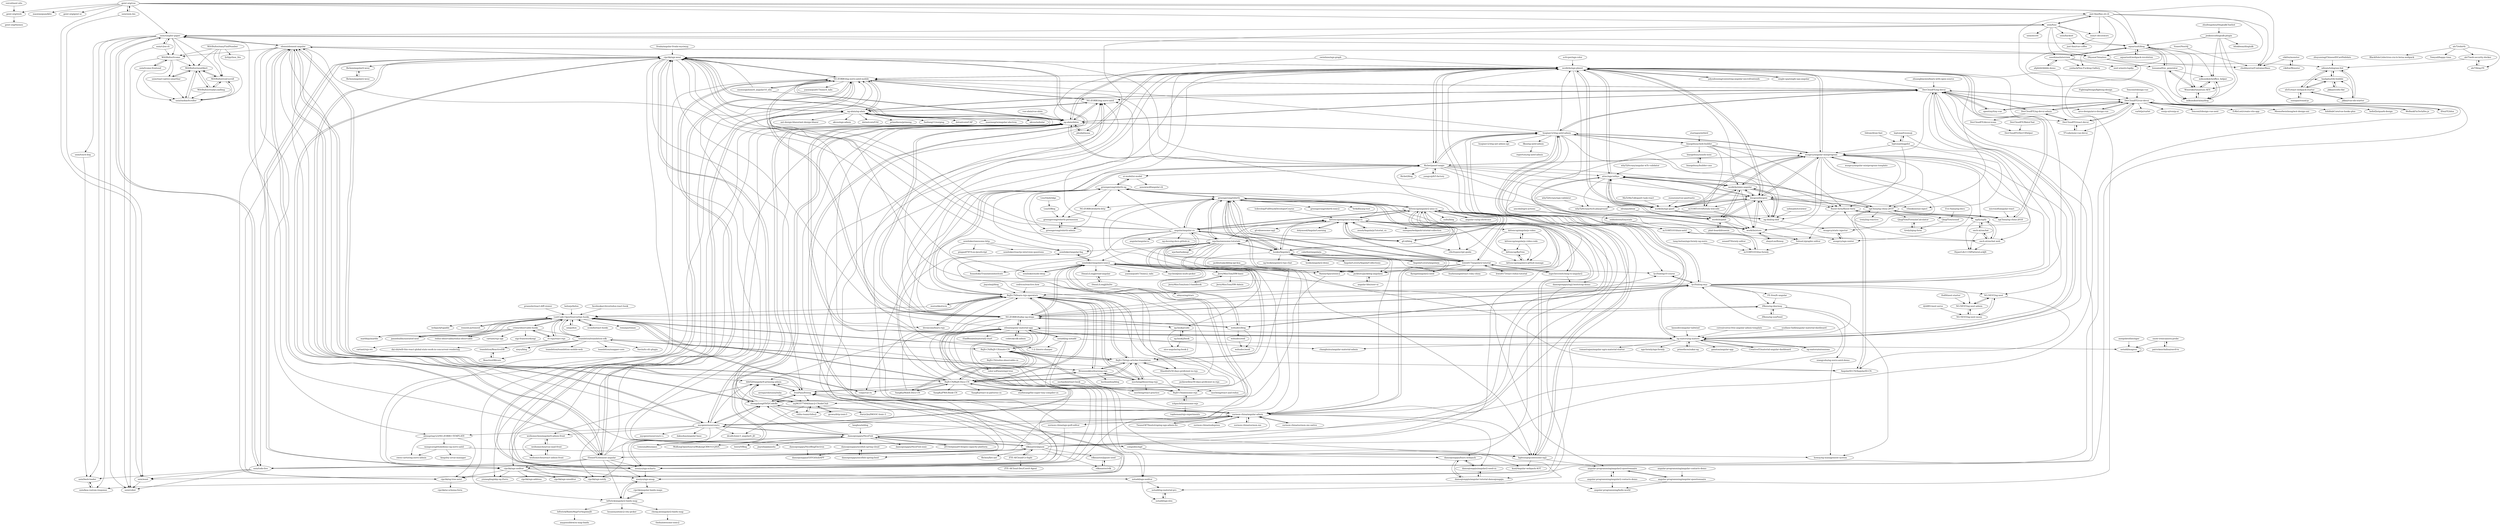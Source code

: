 digraph G {
"geist-org/vue" -> "just-fine/fine.sh-cli"
"geist-org/vue" -> "unix/unix.bio"
"geist-org/vue" -> "geist-org/style"
"geist-org/vue" -> "unix/want"
"geist-org/vue" -> "unix/func"
"geist-org/vue" -> "unix/simpler-paper"
"geist-org/vue" -> "maoxiaoquan/kite" ["e"=1]
"geist-org/vue" -> "geist-org/geist-ui" ["e"=1]
"geist-org/vue" -> "chubbyerror/ContainerBase"
"geist-org/vue" -> "aquariuslt/blog"
"codetok/cdk-admin" -> "stbui/angular-material-app" ["e"=1]
"DevCloudFE/ng-devui" -> "DevCloudFE/vue-devui"
"DevCloudFE/ng-devui" -> "DevCloudFE/ng-devui-admin"
"DevCloudFE/ng-devui" -> "NG-ZORRO/ng-zorro-antd" ["e"=1]
"DevCloudFE/ng-devui" -> "DevCloudFE/react-devui"
"DevCloudFE/ng-devui" -> "huajian123/ng-antd-admin"
"DevCloudFE/ng-devui" -> "worktile/ngx-planet"
"DevCloudFE/ng-devui" -> "NG-ZORRO/ng-zorro-antd-mobile"
"DevCloudFE/ng-devui" -> "ng-alain/delon"
"DevCloudFE/ng-devui" -> "NG-NEST/ng-nest"
"DevCloudFE/ng-devui" -> "opentiny/tiny-vue" ["e"=1]
"DevCloudFE/ng-devui" -> "ng-matero/ng-matero"
"DevCloudFE/ng-devui" -> "ng-alain/ng-alain"
"DevCloudFE/ng-devui" -> "wszgrcy/angular-miniprogram"
"DevCloudFE/ng-devui" -> "xieziyu/ngx-echarts" ["e"=1]
"DevCloudFE/ng-devui" -> "arco-design/arco-design-vue" ["e"=1]
"marblejs/marble" -> "LeetCode-OpenSource/rxjs-hooks" ["e"=1]
"jamiebuilds/unstated-next" -> "LeetCode-OpenSource/rxjs-hooks" ["e"=1]
"ng-alain/ng-alain" -> "NG-ZORRO/ng-zorro-antd" ["e"=1]
"ng-alain/ng-alain" -> "ng-alain/delon"
"ng-alain/ng-alain" -> "akveo/ngx-admin" ["e"=1]
"ng-alain/ng-alain" -> "NG-ZORRO/ng-zorro-antd-mobile"
"ng-alain/ng-alain" -> "xieziyu/ngx-echarts" ["e"=1]
"ng-alain/ng-alain" -> "dotnetcore/Util" ["e"=1]
"ng-alain/ng-alain" -> "DevCloudFE/ng-devui"
"ng-alain/ng-alain" -> "cipchk/ngx-weui"
"ng-alain/ng-alain" -> "ng-matero/ng-matero"
"ng-alain/ng-alain" -> "primefaces/primeng" ["e"=1]
"ng-alain/ng-alain" -> "fanliang11/surging" ["e"=1]
"ng-alain/ng-alain" -> "dotnetcore/CAP" ["e"=1]
"ng-alain/ng-alain" -> "maximegris/angular-electron" ["e"=1]
"ng-alain/ng-alain" -> "akveo/nebular" ["e"=1]
"ng-alain/ng-alain" -> "ant-design-blazor/ant-design-blazor" ["e"=1]
"angular-cn/ng-showcase" -> "kittencup/angular2-ama-cn" ["e"=1]
"alexspring123/NG-ZORRO-TEMPLATE" -> "wangxuesgithub/demo-ng-zorro-antd"
"alexspring123/NG-ZORRO-TEMPLATE" -> "owen-carter/ng-zorro-admin"
"alexspring123/NG-ZORRO-TEMPLATE" -> "cipchk/ng-tree-antd"
"NG-NEST/ng-nest" -> "NG-NEST/ng-nest-admin"
"NG-NEST/ng-nest" -> "NG-NEST/ng-nest-moon"
"NG-NEST/ng-nest" -> "AngularID-CN/AngularID-CN" ["e"=1]
"lycHub/ng-wyy" -> "lycHub/ng10-course"
"lycHub/ng-wyy" -> "wzhudev/blog"
"lycHub/ng-wyy" -> "huajian123/ng-antd-admin"
"lycHub/ng-wyy" -> "NG-ZORRO/today-ng-steps"
"lycHub/ng-wyy" -> "worktile/ngx-planet"
"lycHub/ng-wyy" -> "NG-NEST/ng-nest-admin"
"lycHub/ng-wyy" -> "ZRenu/ng-deerway"
"lycHub/ng-wyy" -> "RxJS-CN/learn-rxjs-operators"
"lycHub/ng-wyy" -> "NG-NEST/ng-nest"
"lycHub/ng-wyy" -> "ng-matero/ng-matero"
"lycHub/ng-wyy" -> "wszgrcy/angular-miniprogram"
"lycHub/ng-wyy" -> "DevCloudFE/ng-devui"
"lycHub/ng-wyy" -> "FE-free/fc-angular"
"lycHub/ng-wyy" -> "NG-ZORRO/ng-zorro-antd-mobile"
"facebookarchive/redux-react-hook" -> "LeetCode-OpenSource/rxjs-hooks" ["e"=1]
"CreativeIT/material-angular-dashboard" -> "ng-matero/ng-matero" ["e"=1]
"ng-matero/ng-matero" -> "ng-matero/extensions" ["e"=1]
"ng-matero/ng-matero" -> "CreativeIT/material-angular-dashboard" ["e"=1]
"ng-matero/ng-matero" -> "huajian123/ng-antd-admin"
"ng-matero/ng-matero" -> "changhuixu/angular-material-admin" ["e"=1]
"ng-matero/ng-matero" -> "stbui/angular-material-app"
"ng-matero/ng-matero" -> "tomastrajan/angular-ngrx-material-starter" ["e"=1]
"ng-matero/ng-matero" -> "DevCloudFE/ng-devui"
"ng-matero/ng-matero" -> "ngx-formly/ngx-formly" ["e"=1]
"ng-matero/ng-matero" -> "ng-alain/ng-alain"
"ng-matero/ng-matero" -> "wszgrcy/angular-miniprogram"
"ng-matero/ng-matero" -> "worktile/ngx-planet"
"ng-matero/ng-matero" -> "primefaces/sakai-ng" ["e"=1]
"ng-matero/ng-matero" -> "NG-ZORRO/ng-zorro-antd" ["e"=1]
"ng-matero/ng-matero" -> "ng-alain/delon"
"ng-matero/ng-matero" -> "ganatan/angular-app" ["e"=1]
"NG-ZORRO/today-ng-steps" -> "ZRenu/ng-deerway"
"NG-ZORRO/today-ng-steps" -> "wzhudev/blog"
"NG-ZORRO/today-ng-steps" -> "semlinker/angular2-ionic2"
"NG-ZORRO/today-ng-steps" -> "ng-alain/delon"
"NG-ZORRO/today-ng-steps" -> "NG-ZORRO/ng-zorro-antd-mobile"
"NG-ZORRO/today-ng-steps" -> "lycHub/ng-wyy"
"NG-ZORRO/today-ng-steps" -> "worktile/ngx-planet"
"NG-ZORRO/today-ng-steps" -> "stbui/angular-material-app"
"NG-ZORRO/today-ng-steps" -> "xieziyu/ngx-echarts" ["e"=1]
"NG-ZORRO/today-ng-steps" -> "NG-ZORRO/ng-zorro-antd" ["e"=1]
"NG-ZORRO/today-ng-steps" -> "huajian123/ng-antd-admin"
"NG-ZORRO/today-ng-steps" -> "cipchk/ngx-ueditor"
"NG-ZORRO/today-ng-steps" -> "ng-book2/code"
"NG-ZORRO/today-ng-steps" -> "ng-alain/ng-alain"
"NG-ZORRO/today-ng-steps" -> "lycHub/ng10-course"
"coreui/coreui-free-angular-admin-template" -> "ng-matero/ng-matero" ["e"=1]
"microsoft/angular-react" -> "ngChina/ng-china-2018" ["e"=1]
"unix/todo-live" -> "unix/cobot"
"unix/todo-live" -> "unix/back-loader"
"unix/todo-live" -> "unix/want"
"unix/todo-live" -> "unix/simpler-paper"
"just-fine/fine.sh-cli" -> "DhyanaChina/euv"
"just-fine/fine.sh-cli" -> "unix/v-decorators"
"just-fine/fine.sh-cli" -> "unix/todo-live"
"just-fine/fine.sh-cli" -> "unix/func"
"just-fine/fine.sh-cli" -> "unix/want"
"just-fine/fine.sh-cli" -> "chubbyerror/ContainerBase"
"just-fine/fine.sh-cli" -> "aquariuslt/blog"
"scttcper/ngx-color" -> "worktile/ngx-planet" ["e"=1]
"Ricbet/panel-magic" -> "worktile/ngx-planet"
"Ricbet/panel-magic" -> "wszgrcy/angular-miniprogram"
"Ricbet/panel-magic" -> "1-2-3/zorro-sharper"
"Ricbet/panel-magic" -> "worktile/slate-angular"
"Ricbet/panel-magic" -> "ng-alain/delon"
"Ricbet/panel-magic" -> "docgeni/docgeni"
"Ricbet/panel-magic" -> "Ricbet/blog"
"Ricbet/panel-magic" -> "RxJS-CN/learn-rxjs-operators"
"Ricbet/panel-magic" -> "ng-dnd/ng-dnd"
"Ricbet/panel-magic" -> "yangyuji/h5-factory" ["e"=1]
"Ricbet/panel-magic" -> "ui-model/ui-model"
"Ricbet/panel-magic" -> "cipchk/ngx-weui"
"Ricbet/panel-magic" -> "worktile/ngx-gantt"
"Ricbet/panel-magic" -> "huajian123/ng-antd-admin"
"Ricbet/panel-magic" -> "atinc/ngx-tethys"
"ElemeFE/element-angular" -> "eleme/element-angular"
"ElemeFE/element-angular" -> "cipchk/ngx-weui"
"ElemeFE/element-angular" -> "NG-ZORRO/ng-zorro-antd-mobile"
"ElemeFE/element-angular" -> "worktile/ngx-planet"
"ElemeFE/element-angular" -> "leftstick/angular2-baidu-map"
"ElemeFE/element-angular" -> "NG-ZORRO/ng-zorro-antd" ["e"=1]
"ElemeFE/element-angular" -> "ng-alain/delon"
"ElemeFE/element-angular" -> "zhongzhong0505/CodeBe"
"ElemeFE/element-angular" -> "greengerong/rebirth-ng"
"ElemeFE/element-angular" -> "cipchk/ngx-ueditor"
"ElemeFE/element-angular" -> "rdkmaster/jigsaw"
"ElemeFE/element-angular" -> "unix/simpler-paper"
"ElemeFE/element-angular" -> "xieziyu/ngx-amap"
"ElemeFE/element-angular" -> "unix/todo-live"
"ElemeFE/element-angular" -> "xieziyu/ngx-echarts" ["e"=1]
"why520crazy/angular-w5c-validator" -> "atinc/ngx-tethys" ["e"=1]
"notadd/ng-notadd" -> "notadd/ng-material-pro"
"notadd/ng-notadd" -> "stbui/angular-material-app"
"notadd/ng-notadd" -> "notadd/magnus"
"notadd/ng-notadd" -> "notadd/ngx-neditor"
"notadd/ng-notadd" -> "1-2-3/zorro-sharper"
"LeetCode-OpenSource/rxjs-hooks" -> "crimx/observable-hooks"
"LeetCode-OpenSource/rxjs-hooks" -> "RxJS-CN/learn-rxjs-operators"
"LeetCode-OpenSource/rxjs-hooks" -> "redux-observable/redux-observable" ["e"=1]
"LeetCode-OpenSource/rxjs-hooks" -> "re-rxjs/react-rxjs"
"LeetCode-OpenSource/rxjs-hooks" -> "umijs/hox" ["e"=1]
"LeetCode-OpenSource/rxjs-hooks" -> "ecomfe/react-hooks" ["e"=1]
"LeetCode-OpenSource/rxjs-hooks" -> "RxJS-CN/rxjs-articles-translation"
"LeetCode-OpenSource/rxjs-hooks" -> "vuejs/vue-rx" ["e"=1]
"LeetCode-OpenSource/rxjs-hooks" -> "RxJS-CN/RxJS-Docs-CN"
"LeetCode-OpenSource/rxjs-hooks" -> "btroncone/learn-rxjs" ["e"=1]
"LeetCode-OpenSource/rxjs-hooks" -> "remaxjs/remax" ["e"=1]
"LeetCode-OpenSource/rxjs-hooks" -> "webpack/tapable" ["e"=1]
"LeetCode-OpenSource/rxjs-hooks" -> "remesh-js/remesh" ["e"=1]
"LeetCode-OpenSource/rxjs-hooks" -> "jamiebuilds/unstated-next" ["e"=1]
"LeetCode-OpenSource/rxjs-hooks" -> "teambition/teambition-sdk"
"yangyuji/h5-factory" -> "Ricbet/panel-magic" ["e"=1]
"praneshr/react-diff-viewer" -> "LeetCode-OpenSource/rxjs-hooks" ["e"=1]
"heluxjs/helux" -> "LeetCode-OpenSource/rxjs-hooks" ["e"=1]
"phodal/mooa" -> "worktile/ngx-planet" ["e"=1]
"phodal/mooa" -> "ng-alain/delon" ["e"=1]
"tomsun28/surpass" -> "damoqiongqiu/NiceFish" ["e"=1]
"AngularID-CN/AngularID-CN" -> "ngChina/ng-china-2019" ["e"=1]
"FE-free/fc-angular" -> "ZRenu/ng-deerway"
"amcdnl/ngrx-actions" -> "sebholstein/tinystate" ["e"=1]
"unix/v2ex-cli" -> "unix/simpler-paper"
"unix/v2ex-cli" -> "unix/cobot"
"unix/v2ex-cli" -> "WittBulter/tcome"
"shayeLee/floway" -> "worktile/store"
"ZRenu/ng-deerway" -> "ZRenu/ng-sunPawd"
"ZRenu/ng-deerway" -> "xiangyuhu/ng-zorro-antd-demo"
"ZRenu/ng-deerway" -> "NG-ZORRO/today-ng-steps"
"ZRenu/ng-deerway" -> "howzy/ng-management-system"
"ng-alain/delon" -> "NG-ZORRO/ng-zorro-antd-mobile"
"ng-alain/delon" -> "worktile/ngx-planet"
"ng-alain/delon" -> "ng-alain/ng-alain"
"ng-alain/delon" -> "cipchk/ngx-weui"
"ng-alain/delon" -> "NG-ZORRO/ng-zorro-antd" ["e"=1]
"ng-alain/delon" -> "phodal/mooa" ["e"=1]
"ng-alain/delon" -> "xieziyu/ngx-echarts" ["e"=1]
"ng-alain/delon" -> "NG-ZORRO/today-ng-steps"
"ng-alain/delon" -> "Ricbet/panel-magic"
"ng-alain/delon" -> "myopenresources/cc"
"ng-alain/delon" -> "cipchk/ngx-ueditor"
"ng-alain/delon" -> "DevCloudFE/ng-devui"
"ng-alain/delon" -> "yixiangling/abp-ng-Zorro" ["e"=1]
"ng-alain/delon" -> "cipchk/ngx-notify"
"ng-alain/delon" -> "huajian123/ng-antd-admin"
"crimx/observable-hooks" -> "LeetCode-OpenSource/rxjs-hooks"
"crimx/observable-hooks" -> "re-rxjs/react-rxjs"
"crimx/observable-hooks" -> "sigi-framework/sigi" ["e"=1]
"crimx/observable-hooks" -> "cartant/rxjs-spy" ["e"=1]
"crimx/observable-hooks" -> "marblejs/marble" ["e"=1]
"crimx/observable-hooks" -> "redux-observable/redux-observable" ["e"=1]
"crimx/observable-hooks" -> "teambition/teambition-sdk"
"crimx/observable-hooks" -> "jamiebuilds/unstated-next" ["e"=1]
"ng-matero/extensions" -> "ng-matero/ng-matero" ["e"=1]
"ZRenu/ng-sunPawd" -> "ZRenu/ng-deerway"
"dolymood/AngularLearning" -> "kittencup/angular2-learning-cn" ["e"=1]
"xieziyu/ngx-amap" -> "leftstick/angular2-baidu-map"
"xieziyu/ngx-amap" -> "worktile/ngx-planet"
"xieziyu/ngx-amap" -> "cipchk/ngx-weui"
"xieziyu/ngx-amap" -> "cipchk/angular-baidu-maps"
"worktile/ngx-planet" -> "phodal/mooa" ["e"=1]
"worktile/ngx-planet" -> "atinc/ngx-tethys"
"worktile/ngx-planet" -> "docgeni/docgeni"
"worktile/ngx-planet" -> "ng-alain/delon"
"worktile/ngx-planet" -> "NG-ZORRO/ng-zorro-antd-mobile"
"worktile/ngx-planet" -> "worktile/store"
"worktile/ngx-planet" -> "jolyndenning/coexisting-angular-microfrontends" ["e"=1]
"worktile/ngx-planet" -> "ngChina/ng-china-2019"
"worktile/ngx-planet" -> "worktile/ngx-gantt"
"worktile/ngx-planet" -> "Ricbet/panel-magic"
"worktile/ngx-planet" -> "ngChina/ng-china-2018"
"worktile/ngx-planet" -> "wszgrcy/angular-miniprogram"
"worktile/ngx-planet" -> "cipchk/ngx-weui"
"worktile/ngx-planet" -> "worktile/slate-angular"
"worktile/ngx-planet" -> "single-spa/single-spa-angular" ["e"=1]
"nzbin/photoviewer" -> "ng-dnd/ng-dnd" ["e"=1]
"vercel/next-site" -> "geist-org/style" ["e"=1]
"Yisaer/Nest4J" -> "chubbyerror/ContainerBase" ["e"=1]
"Yisaer/Nest4J" -> "DhyanaChina/euv" ["e"=1]
"why520crazy/ngx-validator" -> "why520crazy/tech-playground"
"cipchk/ng-tree-antd" -> "cipchk/nz-schema-form"
"NG-ZORRO/ng-zorro-antd-mobile" -> "ng-alain/delon"
"NG-ZORRO/ng-zorro-antd-mobile" -> "cipchk/ngx-weui"
"NG-ZORRO/ng-zorro-antd-mobile" -> "NG-ZORRO/ng-zorro-antd" ["e"=1]
"NG-ZORRO/ng-zorro-antd-mobile" -> "worktile/ngx-planet"
"NG-ZORRO/ng-zorro-antd-mobile" -> "xieziyu/ngx-echarts" ["e"=1]
"NG-ZORRO/ng-zorro-antd-mobile" -> "nuonuoge/ionic6_angular10_elm" ["e"=1]
"NG-ZORRO/ng-zorro-antd-mobile" -> "ElemeFE/element-angular"
"NG-ZORRO/ng-zorro-antd-mobile" -> "ng-alain/ng-alain"
"NG-ZORRO/ng-zorro-antd-mobile" -> "ngChina/ng-china-2018"
"NG-ZORRO/ng-zorro-antd-mobile" -> "DevCloudFE/ng-devui"
"NG-ZORRO/ng-zorro-antd-mobile" -> "NG-ZORRO/today-ng-steps"
"NG-ZORRO/ng-zorro-antd-mobile" -> "yanxiaojun617/ionic4_tabs" ["e"=1]
"NG-ZORRO/ng-zorro-antd-mobile" -> "xieziyu/ngx-amap"
"NG-ZORRO/ng-zorro-antd-mobile" -> "leftstick/angular2-baidu-map"
"NG-ZORRO/ng-zorro-antd-mobile" -> "cipchk/ngx-ueditor"
"2014shijina2014/open-capacity-platform" -> "damoqiongqiu/NiceFish" ["e"=1]
"xuchaobei/react-book" -> "mocheng/react-practice"
"mocheng/dissecting-rxjs" -> "RxJS-CN/rxjs-articles-translation"
"mocheng/dissecting-rxjs" -> "RxJS-CN/learn-rxjs-operators"
"mocheng/dissecting-rxjs" -> "mocheng/react-practice"
"mocheng/dissecting-rxjs" -> "LeetCode-OpenSource/rxjs-hooks"
"mocheng/dissecting-rxjs" -> "Brooooooklyn/learning-rxjs"
"mocheng/dissecting-rxjs" -> "mocheng/react-and-redux" ["e"=1]
"zhuifengshen/DingtalkChatbot" -> "jenkinsci/dingtalk-plugin" ["e"=1]
"Eve-Sama/ng-docs" -> "QingFlow/sound"
"odiosis/telegram-bot" -> "hashplus/QQ-bubble"
"odiosis/telegram-bot" -> "xfcf1/react-webpack-starter"
"odiosis/telegram-bot" -> "jikkai/vue-ele-starter"
"zhuyuming/ChineseIDCardValidate" -> "odiosis/telegram-bot"
"jolyndenning/coexisting-angular-microfrontends" -> "worktile/ngx-planet" ["e"=1]
"nuonuoge/ionic6_angular10_elm" -> "NG-ZORRO/ng-zorro-antd-mobile" ["e"=1]
"nuonuoge/ionic6_angular10_elm" -> "cipchk/ngx-weui" ["e"=1]
"nuonuoge/ionic6_angular10_elm" -> "ng-alain/delon" ["e"=1]
"leftstick/BaiduMapForAngularJS" -> "anypossiblew/ui-map-baidu"
"snow-tree/camera-probe" -> "patrickmichalina/onvif-rx"
"snow-tree/camera-probe" -> "notadd/magnus"
"unix/simpler-paper" -> "unix/todo-live"
"unix/simpler-paper" -> "DhyanaChina/euv"
"unix/simpler-paper" -> "unix/back-loader"
"unix/simpler-paper" -> "unix/v2ex-cli"
"unix/simpler-paper" -> "WittBulter/sendAlert"
"unix/simpler-paper" -> "eleme/element-angular"
"unix/simpler-paper" -> "WittBulter/tcome"
"unix/simpler-paper" -> "unix/touch-dog"
"unix/simpler-paper" -> "unix/cobot"
"unix/simpler-paper" -> "unix/koa-custom-response"
"unix/simpler-paper" -> "aquariuslt/blog"
"unix/simpler-paper" -> "WittBulter/cool-scroll"
"unix/func" -> "just-fine/fine.sh-cli"
"unix/func" -> "DhyanaChina/euv"
"unix/func" -> "unix/simpler-paper"
"unix/func" -> "aquariuslt/blog"
"unix/func" -> "sosohime/interview"
"unix/func" -> "unix/v-decorators"
"unix/func" -> "unix/secret"
"unix/func" -> "unix/todo-live"
"unix/func" -> "unix/backset"
"vue-alain/vue-alain" -> "ng-alain/delon" ["e"=1]
"alo7/blog-FE" -> "alo7/web-security-docker"
"unix/want" -> "unix/cobot"
"sosohime/interview" -> "aquariuslt/blog"
"sosohime/interview" -> "afghl/dribbble-demo"
"sosohime/interview" -> "ymback/Vue-Fucking-Gallery"
"sosohime/interview" -> "lousama/free_generator"
"sosohime/interview" -> "nest-x/nestx-log4js"
"JerryMissTom/HW-basic" -> "JerryMissTom/ionic3-handbook"
"JerryMissTom/HW-basic" -> "JerryMissTom/HW-Admin"
"DimaLiLongJi/InDiv" -> "DimaLiLongJi/read-angular"
"DimaLiLongJi/InDiv" -> "sdoyuxing/starv"
"vikifox/Monster" -> "vikifox/monster"
"geist-org/style" -> "geist-org/themes"
"sebholstein/tinystate" -> "worktile/store"
"meepobrother/nger" -> "notadd/magnus"
"NG-NEST/ng-nest-moon" -> "NG-NEST/ng-nest-admin"
"NG-NEST/ng-nest-moon" -> "NG-NEST/ng-nest"
"notadd/ngx-neditor" -> "notadd/ng-material-pro"
"notadd/ngx-neditor" -> "notadd/ngx-xlsx"
"QingFlow/FormulaCalculator" -> "tirelyl/qing-form"
"ngChina/ng-china-2018" -> "ngChina/ng-china-2019"
"ngChina/ng-china-2018" -> "worktile/ngx-planet"
"notadd/ngx-xlsx" -> "notadd/ng-material-pro"
"notadd/ng-material-pro" -> "notadd/ngx-xlsx"
"patrickmichalina/onvif-rx" -> "snow-tree/camera-probe"
"notadd/magnus" -> "notadd/magnus"
"DhyanaChina/euv" -> "unix/koa-custom-response"
"DhyanaChina/euv" -> "chubbyerror/ContainerBase"
"DhyanaChina/euv" -> "odiosis/telegram-bot"
"xiangyuhu/ng-zorro-antd-demo" -> "howzy/ng-management-system"
"unix/touch-dog" -> "unix/back-loader"
"unix/v-decorators" -> "just-fine/vue-coffee"
"unix/back-loader" -> "unix/koa-custom-response"
"unix/koa-custom-response" -> "unix/back-loader"
"wangxuesgithub/demo-ng-zorro-antd" -> "kingsley-s/vue-manager"
"wangxuesgithub/demo-ng-zorro-antd" -> "owen-carter/ng-zorro-admin"
"wangxuesgithub/demo-ng-zorro-antd" -> "howzy/ng-management-system"
"semlinker/node-deep" -> "semlinker/angular2-ionic2"
"worktile/store" -> "atinc/ngx-tethys"
"worktile/store" -> "YuhuaLi/graphic-editor"
"worktile/store" -> "docgeni/docgeni"
"worktile/store" -> "shayeLee/floway"
"DevCloudFE/devui-icons" -> "DevCloudFE/DevUIHelper"
"angular-programming/angular-contacts-demo" -> "angular-programming/angular-questionnaire"
"DimaLiLongJi/read-angular" -> "DimaLiLongJi/InDiv"
"atinc/ngx-tethys" -> "docgeni/docgeni"
"atinc/ngx-tethys" -> "worktile/store"
"atinc/ngx-tethys" -> "worktile/plait"
"atinc/ngx-tethys" -> "worktile/ngx-planet"
"atinc/ngx-tethys" -> "why520crazy/tech-playground"
"atinc/ngx-tethys" -> "worktile/ngx-gantt"
"atinc/ngx-tethys" -> "m310851010/formly-lowcode"
"atinc/ngx-tethys" -> "worktile/slate-angular"
"atinc/ngx-tethys" -> "ngChina/ng-china-2019"
"JerryMissTom/ionic3-handbook" -> "JerryMissTom/HW-basic"
"damoqiongqiu/nicefish-spring-cloud" -> "damoqiongqiu/nicefish-spring-boot"
"damoqiongqiu/nicefish-spring-cloud" -> "damoqiongqiu/GSYGithubAPP"
"angular-programming/angular-questionnaire" -> "angular-programming/angular2-questionnaire"
"angular-programming/angular-questionnaire" -> "angular-programming/hello-world"
"sunopar/round-js" -> "xfcf1/react-webpack-starter"
"sunopar/round-js" -> "hashplus/QQ-bubble"
"damoqiongqiu/NiceBlogElectron" -> "damoqiongqiu/GSYGithubAPP"
"zunnzunn/vue-ganttastic" -> "worktile/ngx-gantt" ["e"=1]
"zhuangbiaowei/learn-with-open-source" -> "DevCloudFE/ng-devui" ["e"=1]
"umijs/hox" -> "LeetCode-OpenSource/rxjs-hooks" ["e"=1]
"WeBankFinTech/fes.js" -> "DevCloudFE/vue-devui" ["e"=1]
"worktile/ngx-gantt" -> "docgeni/docgeni"
"worktile/ngx-gantt" -> "atinc/ngx-tethys"
"worktile/ngx-gantt" -> "worktile/slate-angular"
"worktile/ngx-gantt" -> "wszgrcy/angular-miniprogram"
"worktile/ngx-gantt" -> "worktile/ngx-planet"
"worktile/ngx-gantt" -> "worktile/store"
"worktile/ngx-gantt" -> "worktile/plait"
"worktile/ngx-gantt" -> "ng-dnd/ng-dnd"
"soufiane-fadil/angular-material-dashboard" -> "ng-matero/ng-matero" ["e"=1]
"langhsu/mblog" -> "damoqiongqiu/NiceFish" ["e"=1]
"re-rxjs/react-rxjs" -> "crimx/observable-hooks"
"re-rxjs/react-rxjs" -> "LeetCode-OpenSource/rxjs-hooks"
"re-rxjs/react-rxjs" -> "cartant/rxjs-etc" ["e"=1]
"re-rxjs/react-rxjs" -> "dai-shi/will-this-react-global-state-work-in-concurrent-rendering" ["e"=1]
"Holl9/nest-starter" -> "NG-NEST/ng-nest-admin" ["e"=1]
"MaTeMaTuK/gantt-task-react" -> "worktile/ngx-gantt" ["e"=1]
"alo7/rebirth" -> "BlackHole1/electron-cra-ts-lerna-webpack"
"alo7/rebirth" -> "alo7/web-security-docker"
"alo7/rebirth" -> "Tomyail/happy-time"
"alo7/rebirth" -> "alo7/blog-FE"
"colorfest/angularjs" -> "AngularLovers/angularjs" ["e"=1]
"wzhudev/blog" -> "NG-ZORRO/today-ng-steps"
"wzhudev/blog" -> "lycHub/ng-wyy"
"wzhudev/blog" -> "wzhudev/wedi"
"wzhudev/blog" -> "semlinker/angular2-ionic2"
"wzhudev/blog" -> "wzhudev/redi"
"onch-at/onchat" -> "onch-at/onchat-web"
"onch-at/onchat" -> "HyperLife1119/PatternLockJS"
"onch-at/onchat" -> "ngify/ngify"
"onch-at/onchat-web" -> "onch-at/onchat"
"onch-at/onchat-web" -> "HyperLife1119/PatternLockJS"
"onch-at/onchat-web" -> "ngify/ngify"
"onch-at/onchat-web" -> "fluent-form/fluent-form"
"ecomfe/react-hooks" -> "LeetCode-OpenSource/rxjs-hooks" ["e"=1]
"unix/unix.bio" -> "geist-org/vue"
"unix/unix.bio" -> "unix/want"
"docgeni/docgeni" -> "atinc/ngx-tethys"
"docgeni/docgeni" -> "worktile/slate-angular"
"docgeni/docgeni" -> "worktile/store"
"docgeni/docgeni" -> "why520crazy/tech-playground"
"docgeni/docgeni" -> "worktile/ngx-planet"
"docgeni/docgeni" -> "wszgrcy/angular-miniprogram"
"docgeni/docgeni" -> "ngChina/ng-china-2019"
"docgeni/docgeni" -> "worktile/ngx-gantt"
"docgeni/docgeni" -> "worktile/plait"
"docgeni/docgeni" -> "ng-dnd/ng-dnd"
"docgeni/docgeni" -> "m310851010/formly-lowcode"
"docgeni/docgeni" -> "fluent-form/fluent-form"
"docgeni/docgeni" -> "vthinkxie/use-inject"
"lycHub/ng10-course" -> "lycHub/ng-wyy"
"NG-NEST/ng-nest-admin" -> "NG-NEST/ng-nest"
"NG-NEST/ng-nest-admin" -> "NG-NEST/ng-nest-moon"
"kittencup/angularjs-video-code" -> "kittencup/angularjs-video"
"kittencup/angularjs-video-code" -> "kittencup/angular2-github-manage"
"kittencup/angularjs-video-code" -> "kittencup/KpTree"
"QingFlow/sound" -> "tirelyl/qing-form"
"tirelyl/qing-form" -> "QingFlow/FormulaCalculator"
"dyb881/nest-serve" -> "NG-NEST/ng-nest-moon" ["e"=1]
"ngChina/ng-china-2019" -> "ngChina/ng-china-2018"
"ngChina/ng-china-2019" -> "QingFlow/sound"
"ngChina/ng-china-2019" -> "docgeni/docgeni"
"ngChina/ng-china-2019" -> "AngularID-CN/AngularID-CN" ["e"=1]
"ngChina/ng-china-2019" -> "atinc/ngx-tethys"
"ngChina/ng-china-2019" -> "QingFlow/FormulaCalculator"
"ngChina/ng-china-2019" -> "trotyl/ng-reactive"
"unix/backset" -> "just-fine/vue-coffee"
"alo7/web-security-docker" -> "alo7/blog-FE"
"alo7/web-security-docker" -> "odiosis/telegram-bot"
"damoqiongqiu/nicefish-spring-boot" -> "damoqiongqiu/nicefish-spring-cloud"
"kittencup/KpTree" -> "kittencup/angular2-github-manage"
"LiuuY/jsbridge" -> "LiuuY/Blog"
"vikifox/monster" -> "vikifox/Monster"
"vikifox/monster" -> "chubbyerror/ContainerBase"
"kittencup/angular2-learning-cn" -> "kittencup/angular2-ama-cn"
"kittencup/angular2-learning-cn" -> "angular/angular-cn"
"kittencup/angular2-learning-cn" -> "kittencup/angular2-github-manage"
"kittencup/angular2-learning-cn" -> "gf-rd/blog" ["e"=1]
"kittencup/angular2-learning-cn" -> "lewis617/angular2-tutorial"
"kittencup/angular2-learning-cn" -> "dolymood/AngularLearning" ["e"=1]
"kittencup/angular2-learning-cn" -> "houko/Angular2"
"kittencup/angular2-learning-cn" -> "lightningtgc/awesome-ng2"
"kittencup/angular2-learning-cn" -> "zensh/AngularjsTutorial_cn" ["e"=1]
"kittencup/angular2-learning-cn" -> "vilic/typescript-guide"
"kittencup/angular2-learning-cn" -> "greengerong/rebirth"
"kittencup/angular2-learning-cn" -> "surmon-china/angular-admin"
"kittencup/angular2-learning-cn" -> "ououpao/webpack-tutorial-collection" ["e"=1]
"kittencup/angular2-learning-cn" -> "gf-rd/awesome-ng2" ["e"=1]
"kittencup/angular2-learning-cn" -> "kittencup/angularjs-video"
"huajian123/ng-antd-admin" -> "wszgrcy/angular-miniprogram"
"huajian123/ng-antd-admin" -> "DevCloudFE/ng-devui"
"huajian123/ng-antd-admin" -> "docgeni/docgeni"
"huajian123/ng-antd-admin" -> "ng-matero/ng-matero"
"huajian123/ng-antd-admin" -> "lycHub/ng10-course"
"huajian123/ng-antd-admin" -> "llkui/ng-antd-admin"
"huajian123/ng-antd-admin" -> "lycHub/ng-wyy"
"huajian123/ng-antd-admin" -> "worktile/ngx-planet"
"huajian123/ng-antd-admin" -> "biaogebusy/web-builder"
"huajian123/ng-antd-admin" -> "onch-at/onchat-web"
"huajian123/ng-antd-admin" -> "huajian123/ng-ant-admin-api"
"huajian123/ng-antd-admin" -> "ng-alain/delon"
"huajian123/ng-antd-admin" -> "fluent-form/fluent-form"
"huajian123/ng-antd-admin" -> "NG-ZORRO/ng-zorro-antd-mobile"
"huajian123/ng-antd-admin" -> "Ricbet/panel-magic"
"IDuxFE/idux" -> "DevCloudFE/vue-devui" ["e"=1]
"DevCloudFE/ng-devui-admin" -> "DevCloudFE/react-devui"
"DevCloudFE/ng-devui-admin" -> "DevCloudFE/ng-devui"
"DevCloudFE/ng-devui-admin" -> "DevCloudFE/vue-devui"
"DevCloudFE/ng-devui-admin" -> "DevCloudFE/devui-icons"
"idrawjs/idraw" -> "worktile/plait" ["e"=1]
"llkui/ng-antd-admin" -> "repertory/ng-antd-admin"
"worktile/slate-angular" -> "docgeni/docgeni"
"worktile/slate-angular" -> "worktile/plait"
"worktile/slate-angular" -> "wszgrcy/angular-miniprogram"
"worktile/slate-angular" -> "worktile/store"
"worktile/slate-angular" -> "atinc/ngx-tethys"
"worktile/slate-angular" -> "worktile/ngx-gantt"
"worktile/slate-angular" -> "ng-dnd/ng-dnd"
"worktile/slate-angular" -> "fluent-form/fluent-form"
"wszgrcy/ngx-center" -> "wszgrcy/static-injector"
"wszgrcy/static-injector" -> "wszgrcy/ngx-center"
"ng-dnd/ng-dnd" -> "docgeni/docgeni"
"ng-dnd/ng-dnd" -> "worktile/slate-angular"
"ng-dnd/ng-dnd" -> "wszgrcy/static-injector"
"kittencup/angularjs-video" -> "kittencup/angularjs-video-code"
"kittencup/angularjs-video" -> "kittencup/KpTree"
"kittencup/angularjs-video" -> "kittencup/angular2-github-manage"
"wzhudev/redi" -> "wzhudev/wedi"
"tang-butian/ngx-formly-ng-zorro" -> "m310851010/nz-formly"
"kittencup/angular2-github-manage" -> "kittencup/KpTree"
"Tencent/tdesign-vue" -> "DevCloudFE/vue-devui" ["e"=1]
"arco-design/arco-design-vue" -> "DevCloudFE/vue-devui" ["e"=1]
"primefaces/sakai-ng" -> "ng-matero/ng-matero" ["e"=1]
"lewis617/react-redux-tutorial" -> "lewis617/angular2-tutorial" ["e"=1]
"mgechev/switching-to-angular2" -> "damoqiongqiu/ng2-bootstrap-demo"
"mgechev/switching-to-angular2" -> "greengerong/rebirth"
"mgechev/switching-to-angular2" -> "lewis617/angular2-tutorial"
"ngify/ngify" -> "fluent-form/fluent-form"
"ngify/ngify" -> "onch-at/onchat-web"
"ngify/ngify" -> "onch-at/onchat"
"ngify/ngify" -> "HyperLife1119/PatternLockJS"
"DevCloudFE/vue-devui" -> "DevCloudFE/ng-devui"
"DevCloudFE/vue-devui" -> "DevCloudFE/react-devui"
"DevCloudFE/vue-devui" -> "DevCloudFE/ng-devui-admin"
"DevCloudFE/vue-devui" -> "opentiny/tiny-vue" ["e"=1]
"DevCloudFE/vue-devui" -> "varletjs/varlet" ["e"=1]
"DevCloudFE/vue-devui" -> "arco-design/arco-design-vue" ["e"=1]
"DevCloudFE/vue-devui" -> "IDuxFE/idux" ["e"=1]
"DevCloudFE/vue-devui" -> "vexip-ui/vexip-ui" ["e"=1]
"DevCloudFE/vue-devui" -> "Tencent/tdesign-vue-next" ["e"=1]
"DevCloudFE/vue-devui" -> "ErKeLost/create-vite-app" ["e"=1]
"DevCloudFE/vue-devui" -> "Moonofweisheng/wot-design-uni" ["e"=1]
"DevCloudFE/vue-devui" -> "InhiblabCore/vue-hooks-plus" ["e"=1]
"DevCloudFE/vue-devui" -> "57code/mini-vue-devui"
"DevCloudFE/vue-devui" -> "hellof2e/quark-design" ["e"=1]
"DevCloudFE/vue-devui" -> "WeBankFinTech/fes.js" ["e"=1]
"jackhutu/jackblog-api-koa" -> "jackhutu/jackblog-angular2" ["e"=1]
"vuejs/vue-rx" -> "LeetCode-OpenSource/rxjs-hooks" ["e"=1]
"wszgrcy/angular-miniprogram" -> "wszgrcy/angular-miniprogram-template"
"wszgrcy/angular-miniprogram" -> "docgeni/docgeni"
"wszgrcy/angular-miniprogram" -> "worktile/slate-angular"
"wszgrcy/angular-miniprogram" -> "wszgrcy/ngx-center"
"wszgrcy/angular-miniprogram" -> "worktile/store"
"wszgrcy/angular-miniprogram" -> "ng-dnd/ng-dnd"
"wszgrcy/angular-miniprogram" -> "ngify/ngify"
"wszgrcy/angular-miniprogram" -> "onch-at/onchat-web"
"wszgrcy/angular-miniprogram" -> "worktile/ngx-gantt"
"wszgrcy/angular-miniprogram" -> "huajian123/ng-antd-admin"
"wszgrcy/angular-miniprogram" -> "Ricbet/panel-magic"
"wszgrcy/angular-miniprogram" -> "fluent-form/fluent-form"
"wszgrcy/angular-miniprogram" -> "worktile/ngx-planet"
"wszgrcy/angular-miniprogram" -> "ngChina/ng-china-2019"
"wszgrcy/angular-miniprogram" -> "wszgrcy/static-injector"
"ichpuchtli/awesome-rxjs" -> "RxJS-CN/awesome-rxjs"
"ichpuchtli/awesome-rxjs" -> "topheman/rxjs-experiments"
"compodoc/ngd" -> "lightningtgc/awesome-ng2" ["e"=1]
"compodoc/ngd" -> "damoqiongqiu/NiceFish" ["e"=1]
"compodoc/ngd" -> "kunl/Angular-webpack-AOT" ["e"=1]
"compodoc/ngd" -> "damoqiongqiu/learn-webpack" ["e"=1]
"gf-rd/blog" -> "kittencup/angular2-ama-cn" ["e"=1]
"gf-rd/blog" -> "kittencup/angular2-learning-cn" ["e"=1]
"gf-rd/blog" -> "vilic/typescript-guide" ["e"=1]
"kittencup/angular2-ama-cn" -> "kittencup/angular2-learning-cn"
"kittencup/angular2-ama-cn" -> "gf-rd/blog" ["e"=1]
"kittencup/angular2-ama-cn" -> "angular/angular-cn"
"kittencup/angular2-ama-cn" -> "greengerong/rebirth"
"kittencup/angular2-ama-cn" -> "houko/Angular2"
"kittencup/angular2-ama-cn" -> "lewis617/angular2-tutorial"
"kittencup/angular2-ama-cn" -> "RaineySpace/ionic2" ["e"=1]
"kittencup/angular2-ama-cn" -> "wpcfan/awesome-tutorials"
"kittencup/angular2-ama-cn" -> "lightningtgc/awesome-ng2"
"kittencup/angular2-ama-cn" -> "vilic/typescript-guide"
"kittencup/angular2-ama-cn" -> "greengerong/rebirth-ng"
"kittencup/angular2-ama-cn" -> "jackhutu/jackblog-angular2"
"kittencup/angular2-ama-cn" -> "xufei/blog" ["e"=1]
"kittencup/angular2-ama-cn" -> "surmon-china/angular-admin"
"kittencup/angular2-ama-cn" -> "angular-cn/ng-showcase" ["e"=1]
"57code/mini-vue-devui" -> "DevCloudFE/react-devui"
"valor-software/ng2-tree" -> "cipchk/ng-tree-antd" ["e"=1]
"lannodev/angular-tailwind" -> "ng-matero/ng-matero" ["e"=1]
"teambition/teambition-sdk" -> "teambition/ReactiveDB"
"teambition/teambition-sdk" -> "Brooooooklyn/learning-rxjs"
"teambition/teambition-sdk" -> "ReactiveDB/core"
"teambition/teambition-sdk" -> "teambition/teambition-mobile-web"
"teambition/teambition-sdk" -> "teambition/snapper-core" ["e"=1]
"teambition/teambition-sdk" -> "LeetCode-OpenSource/rxjs-hooks"
"teambition/teambition-sdk" -> "Saviio/ts-sfc-plugin"
"teambition/teambition-sdk" -> "xieyu/blog"
"teambition/teambition-sdk" -> "RxJS-CN/RxJS-Ultimate-CN"
"remesh-js/remesh" -> "LeetCode-OpenSource/rxjs-hooks" ["e"=1]
"FightingDesign/fighting-design" -> "DevCloudFE/vue-devui" ["e"=1]
"WittBulter/readyLoadImg" -> "unix/taobaoScroller"
"WittBulter/readyLoadImg" -> "WittBulter/cool-scroll"
"WittBulter/readyLoadImg" -> "WittBulter/sendAlert"
"wszgrcy/angular-miniprogram-template" -> "wszgrcy/angular-miniprogram"
"worktile/plait" -> "atinc/ngx-tethys"
"worktile/plait" -> "worktile/slate-angular"
"worktile/plait" -> "docgeni/docgeni"
"worktile/plait" -> "plait-board/drawnix" ["e"=1]
"worktile/plait" -> "worktile/store"
"worktile/plait" -> "YuhuaLi/graphic-editor"
"sesan07/formly-editor" -> "m310851010/nz-formly"
"DevCloudFE/react-devui" -> "DevCloudFE/ng-devui-admin"
"DevCloudFE/react-devui" -> "DevCloudFE/vue-devui"
"DevCloudFE/react-devui" -> "57code/mini-vue-devui"
"fluent-form/fluent-form" -> "YuhuaLi/graphic-editor"
"fluent-form/fluent-form" -> "ngify/ngify"
"rdkmaster/rdk" -> "rdkmaster/jigsaw-seed"
"YuhuaLi/graphic-editor" -> "m310851010/nz-formly"
"lewis617/angular2-tutorial" -> "lewis617/react-redux-tutorial" ["e"=1]
"lewis617/angular2-tutorial" -> "kittencup/angular2-learning-cn"
"lewis617/angular2-tutorial" -> "kittencup/angular2-ama-cn"
"lewis617/angular2-tutorial" -> "flyingzl/angular2-seed"
"lewis617/angular2-tutorial" -> "houko/Angular2"
"lewis617/angular2-tutorial" -> "jackhutu/jackblog-angular2"
"lewis617/angular2-tutorial" -> "mgechev/switching-to-angular2"
"lewis617/angular2-tutorial" -> "greengerong/rebirth"
"lewis617/angular2-tutorial" -> "RaineySpace/ionic2" ["e"=1]
"lewis617/angular2-tutorial" -> "angular/angular-cn"
"lewis617/angular2-tutorial" -> "liuzhenangel/react-ruby-china" ["e"=1]
"jackhutu/jackblog-angular2" -> "angular-bbs/user-ui"
"jackhutu/jackblog-angular2" -> "greengerong/rebirth"
"houko/Angular2" -> "AngularLovers/angularjs"
"houko/Angular2" -> "greengerong/rebirth"
"houko/Angular2" -> "kittencup/angular2-ama-cn"
"houko/Angular2" -> "jackhutu/jackblog-angular2"
"houko/Angular2" -> "houko/angular2-demo"
"houko/Angular2" -> "kittencup/angular2-learning-cn"
"houko/Angular2" -> "lewis617/angular2-tutorial"
"houko/Angular2" -> "wpcfan/awesome-tutorials"
"houko/Angular2" -> "mgechev/switching-to-angular2"
"houko/Angular2" -> "surmon-china/angular-admin"
"houko/Angular2" -> "angular/angular-cn"
"houko/Angular2" -> "AngularLovers/AngularCollections"
"houko/Angular2" -> "RaineySpace/ionic2" ["e"=1]
"houko/Angular2" -> "ng-book/angular2-rxjs-chat" ["e"=1]
"angular/angular-cn" -> "kittencup/angular2-learning-cn"
"angular/angular-cn" -> "kittencup/angular2-ama-cn"
"angular/angular-cn" -> "greengerong/rebirth"
"angular/angular-cn" -> "lewis617/angular2-tutorial"
"angular/angular-cn" -> "ng-docs/ng-docs.github.io"
"angular/angular-cn" -> "houko/Angular2"
"angular/angular-cn" -> "gf-rd/blog" ["e"=1]
"angular/angular-cn" -> "NG-ZORRO/ng-zorro-antd-mobile"
"angular/angular-cn" -> "RxJS-CN/RxJS-Docs-CN"
"angular/angular-cn" -> "angular/angular.io" ["e"=1]
"angular/angular-cn" -> "NG-ZORRO/ng-zorro-antd" ["e"=1]
"angular/angular-cn" -> "greengerong/rebirth-ng"
"angular/angular-cn" -> "wpcfan/awesome-tutorials"
"angular/angular-cn" -> "RaineySpace/ionic2" ["e"=1]
"angular/angular-cn" -> "cipchk/ngx-weui"
"opentiny/tiny-vue" -> "DevCloudFE/vue-devui" ["e"=1]
"opentiny/tiny-vue" -> "DevCloudFE/ng-devui" ["e"=1]
"TwanoO67/bootstraping-ngx-admin-lte" -> "surmon-china/angular-admin" ["e"=1]
"m310851010/formly-lowcode" -> "m310851010/nzx-antd"
"m310851010/formly-lowcode" -> "wszgrcy/ngx-center"
"surmon-china/nodepress" -> "surmon-china/angular-admin" ["e"=1]
"AngularLovers/angularjs" -> "houko/Angular2"
"staringos/mtbird" -> "biaogebusy/web-builder" ["e"=1]
"RaineySpace/ionic2" -> "kittencup/angular2-ama-cn" ["e"=1]
"RaineySpace/ionic2" -> "zxj963577494/Ionic2-CNodeClub" ["e"=1]
"WittBulter/cool-scroll" -> "unix/taobaoScroller"
"WittBulter/cool-scroll" -> "WittBulter/sendAlert"
"WittBulter/cool-scroll" -> "WittBulter/readyLoadImg"
"WittBulter/easyFindNumber" -> "WittBulter/sendAlert"
"WittBulter/easyFindNumber" -> "WittBulter/cool-scroll"
"WittBulter/easyFindNumber" -> "WittBulter/tcome"
"WittBulter/easyFindNumber" -> "fy0/python_lite"
"WittBulter/easyFindNumber" -> "unix/taobaoScroller"
"leftstick/angular2-baidu-map" -> "cipchk/angular-baidu-maps"
"leftstick/angular2-baidu-map" -> "xieziyu/ngx-amap"
"leftstick/angular2-baidu-map" -> "leftstick/BaiduMapForAngularJS"
"leftstick/angular2-baidu-map" -> "hsuanxyz/ionic2-city-picker" ["e"=1]
"leftstick/angular2-baidu-map" -> "cheng-jie/angular2-baidu-map"
"WittBulter/sendAlert" -> "WittBulter/cool-scroll"
"WittBulter/sendAlert" -> "unix/taobaoScroller"
"WittBulter/sendAlert" -> "WittBulter/readyLoadImg"
"WittBulter/sendAlert" -> "unix/react-native-smartbar"
"aquariuslt/blog" -> "aquariuslt/webpack-revolution"
"aquariuslt/blog" -> "sosohime/interview"
"aquariuslt/blog" -> "lousama/free_generator"
"aquariuslt/blog" -> "Wmerake/Quantum-AES"
"aquariuslt/blog" -> "mikumikulch/myblog"
"aquariuslt/blog" -> "mikumikulch/office_helper"
"aquariuslt/blog" -> "nest-x/nestx-log4js"
"aquariuslt/blog" -> "ymback/Vue-Fucking-Gallery"
"m310851010/nz-formly" -> "m310851010/nzx-antd"
"lousama/free_generator" -> "Wmerake/Quantum-AES"
"lousama/free_generator" -> "mikumikulch/office_helper"
"lousama/free_generator" -> "aquariuslt/blog"
"lousama/free_generator" -> "mikumikulch/myblog"
"cheng-jie/angular2-baidu-map" -> "theho/awesome-ionic2"
"Wmerake/Quantum-AES" -> "mikumikulch/myblog"
"Wmerake/Quantum-AES" -> "mikumikulch/office_helper"
"Wmerake/Quantum-AES" -> "lousama/free_generator"
"unix/taobaoScroller" -> "WittBulter/cool-scroll"
"unix/taobaoScroller" -> "WittBulter/sendAlert"
"m310851010/nzx-antd" -> "m310851010/nz-formly"
"lcdevelop/FullStackDeveloperCourse" -> "kittencup/angular2-learning-cn" ["e"=1]
"btroncone/learn-rxjs" -> "RxJS-CN/learn-rxjs-operators" ["e"=1]
"surmon-china/surmon.me" -> "surmon-china/angular-admin" ["e"=1]
"damoqiongqiu/learn-webpack" -> "damoqiongqiu/angular2-seed-cn"
"damoqiongqiu/learn-webpack" -> "damoqiongqiu/angular-tutorial-damoqiongqiu"
"froala/angular-froala-wysiwyg" -> "cipchk/ngx-weui" ["e"=1]
"starkwang/the-super-tiny-compiler-cn" -> "RxJS-CN/RxJS-Docs-CN" ["e"=1]
"lightningtgc/awesome-ng2" -> "angular-programming/angular2-questionnaire"
"lightningtgc/awesome-ng2" -> "kittencup/angular2-ama-cn"
"lightningtgc/awesome-ng2" -> "kittencup/angular2-learning-cn"
"lightningtgc/awesome-ng2" -> "kunl/Angular-webpack-AOT"
"biaogebusy/web-builder" -> "biaogebusy/xinshi-mini"
"biaogebusy/web-builder" -> "huajian123/ng-antd-admin"
"biaogebusy/web-builder" -> "m310851010/formly-lowcode"
"biaogebusy/web-builder" -> "fluent-form/fluent-form"
"biaogebusy/web-builder" -> "m310851010/nzx-antd"
"biaogebusy/web-builder" -> "ng-dnd/ng-dnd"
"biaogebusy/web-builder" -> "wszgrcy/angular-miniprogram"
"WittBulter/tcome" -> "unix/tcome-frontend"
"WittBulter/tcome" -> "WittBulter/sendAlert"
"WittBulter/tcome" -> "unix/react-native-smartbar"
"WittBulter/tcome" -> "unix/cobot"
"WittBulter/tcome" -> "unix/taobaoScroller"
"surmon-china/angular-admin" -> "zhongzhong0505/CodeBe"
"surmon-china/angular-admin" -> "surmon-china/nodepress" ["e"=1]
"surmon-china/angular-admin" -> "hbb520/angular4-primeng-admin"
"surmon-china/angular-admin" -> "greengerong/rebirth"
"surmon-china/angular-admin" -> "damoqiongqiu/angular2-seed-cn"
"surmon-china/angular-admin" -> "surmon-china/surmon.me.native" ["e"=1]
"surmon-china/angular-admin" -> "surmon-china/surmon.me" ["e"=1]
"surmon-china/angular-admin" -> "myopenresources/cc"
"surmon-china/angular-admin" -> "surmon-china/ngx-quill-editor" ["e"=1]
"surmon-china/angular-admin" -> "IronPans/freeng"
"surmon-china/angular-admin" -> "lightningtgc/awesome-ng2"
"surmon-china/angular-admin" -> "TwanoO67/bootstraping-ngx-admin-lte" ["e"=1]
"greengerong/rebirth" -> "greengerong/rebirth-ng"
"greengerong/rebirth" -> "jackhutu/jackblog-angular2"
"greengerong/rebirth" -> "greengerong/rebirth-ionic2"
"greengerong/rebirth" -> "kittencup/angular2-ama-cn"
"greengerong/rebirth" -> "surmon-china/angular-admin"
"greengerong/rebirth" -> "houko/Angular2"
"greengerong/rebirth" -> "mgechev/switching-to-angular2"
"greengerong/rebirth" -> "angular/angular-cn"
"greengerong/rebirth" -> "wpcfan/awesome-tutorials"
"greengerong/rebirth" -> "Vetkdf/yang-test"
"greengerong/rebirth" -> "damoqiongqiu/ng2-bootstrap-demo"
"greengerong/rebirth" -> "lewis617/angular2-tutorial"
"greengerong/rebirth" -> "NG-ZORRO/rebirth-http"
"greengerong/rebirth" -> "damoqiongqiu/learn-webpack"
"greengerong/rebirth" -> "RaineySpace/ionic2" ["e"=1]
"damoqiongqiu/angular2-seed-cn" -> "damoqiongqiu/angular-tutorial-damoqiongqiu"
"damoqiongqiu/angular2-seed-cn" -> "damoqiongqiu/learn-webpack"
"NG-ZORRO/rebirth-http" -> "greengerong/rebirth-admin"
"NG-ZORRO/rebirth-http" -> "greengerong/rebirth-permission"
"airingursb/sunnybaby" -> "zxj963577494/Ionic2-CNodeClub" ["e"=1]
"angular-bbs/user-ui" -> "jackhutu/jackblog-angular2"
"afghl/dribbble-demo" -> "sosohime/interview"
"damoqiongqiu/ng2-bootstrap-demo" -> "damoqiongqiu/angular-tutorial-damoqiongqiu"
"teambition/ReactiveDB" -> "ReactiveDB/core"
"ng-book2/book" -> "ng-book2/code"
"ng-book2/book" -> "nice-angular/ng-book-2"
"damoqiongqiu/angular-tutorial-damoqiongqiu" -> "damoqiongqiu/angular2-seed-cn"
"damoqiongqiu/angular-tutorial-damoqiongqiu" -> "damoqiongqiu/learn-webpack"
"unix/react-native-smartbar" -> "WittBulter/sendAlert"
"unix/react-native-smartbar" -> "unix/taobaoScroller"
"greengerong/rebirth-permission" -> "greengerong/rebirth-admin"
"tldraw/draw-fast" -> "leptonai/imgpilot" ["e"=1]
"angular-programming/angular2-contacts-demo" -> "angular-programming/angular2-questionnaire"
"angular-programming/angular2-contacts-demo" -> "angular-programming/hello-world"
"leptonai/imgpilot" -> "leptonai/tryemoji"
"leptonai/imgpilot" -> "docgeni/docgeni"
"leptonai/imgpilot" -> "wszgrcy/angular-miniprogram"
"leptonai/imgpilot" -> "vthinkxie/use-inject"
"ui-model/ui-model" -> "greengerong/rebirth-ng"
"ui-model/ui-model" -> "asnowwolf/angular-cli"
"angular-programming/angular2-questionnaire" -> "angular-programming/angular2-contacts-demo"
"angular-programming/angular2-questionnaire" -> "angular-programming/hello-world"
"angular-programming/angular2-questionnaire" -> "angular-programming/angular-questionnaire"
"surmon-china/ngx-quill-editor" -> "cipchk/ngx-ueditor" ["e"=1]
"surmon-china/ngx-quill-editor" -> "greengerong/rebirth-ng" ["e"=1]
"jikkai/vue-ele-starter" -> "xfcf1/react-webpack-starter"
"jikkai/vue-ele-starter" -> "odiosis/telegram-bot"
"jikkai/vue-ele-starter" -> "hashplus/QQ-bubble"
"wpcfan/awesome-tutorials" -> "greengerong/rebirth"
"wpcfan/awesome-tutorials" -> "kittencup/angular2-ama-cn"
"wpcfan/awesome-tutorials" -> "ng-book2/code"
"wpcfan/awesome-tutorials" -> "houko/Angular2"
"wpcfan/awesome-tutorials" -> "angular-programming/angular2-questionnaire"
"wpcfan/awesome-tutorials" -> "semlinker/angular-faq"
"wpcfan/awesome-tutorials" -> "lightningtgc/awesome-ng2"
"wpcfan/awesome-tutorials" -> "IronPans/freeng"
"wpcfan/awesome-tutorials" -> "xieziyu/ngx-echarts" ["e"=1]
"wpcfan/awesome-tutorials" -> "wpcfan/taskmgr"
"wpcfan/awesome-tutorials" -> "semlinker/angular2-ionic2"
"wpcfan/awesome-tutorials" -> "RxJS-CN/learn-rxjs-operators"
"wpcfan/awesome-tutorials" -> "surmon-china/angular-admin"
"wpcfan/awesome-tutorials" -> "cipchk/ngx-weui"
"wpcfan/awesome-tutorials" -> "kittencup/angular2-learning-cn"
"jenkinsci/dingtalk-plugin" -> "Wmerake/Quantum-AES"
"jenkinsci/dingtalk-plugin" -> "mikumikulch/myblog"
"jenkinsci/dingtalk-plugin" -> "mikumikulch/office_helper"
"jenkinsci/dingtalk-plugin" -> "aquariuslt/blog"
"jenkinsci/dingtalk-plugin" -> "blinkbean/dingtalk" ["e"=1]
"unix/tcome-frontend" -> "WittBulter/tcome"
"unix/tcome-frontend" -> "unix/taobaoScroller"
"single-spa/single-spa-angular" -> "worktile/ngx-planet" ["e"=1]
"leptonai/tryemoji" -> "leptonai/imgpilot"
"leptonai/tryemoji" -> "worktile/store"
"greengerong/rebirth-ng" -> "greengerong/rebirth-admin"
"greengerong/rebirth-ng" -> "greengerong/rebirth"
"greengerong/rebirth-ng" -> "NG-ZORRO/rebirth-http"
"greengerong/rebirth-ng" -> "greengerong/rebirth-permission"
"greengerong/rebirth-ng" -> "ui-model/ui-model"
"Brooooooklyn/learning-rxjs" -> "teambition/teambition-sdk"
"Brooooooklyn/learning-rxjs" -> "RxJS-CN/rxjs-articles-translation"
"Brooooooklyn/learning-rxjs" -> "RxJS-CN/RxJS-Docs-CN"
"Brooooooklyn/learning-rxjs" -> "RxJS-CN/learn-rxjs-operators"
"Brooooooklyn/learning-rxjs" -> "mocheng/dissecting-rxjs"
"Brooooooklyn/learning-rxjs" -> "hechuanhua/blog" ["e"=1]
"fbchen/angular2-weui" -> "fbchen/angular4-weui"
"xfcf1/react-webpack-starter" -> "sunopar/round-js"
"xfcf1/react-webpack-starter" -> "jikkai/vue-ele-starter"
"xfcf1/react-webpack-starter" -> "hashplus/QQ-bubble"
"xfcf1/react-webpack-starter" -> "odiosis/telegram-bot"
"jikkai/svelte-flat" -> "hashplus/QQ-bubble"
"swimlane/ngx-graph" -> "worktile/ngx-planet" ["e"=1]
"swimlane/ngx-graph" -> "ng-alain/delon" ["e"=1]
"semlinker/angular2-ionic2" -> "semlinker/angular-faq"
"semlinker/angular2-ionic2" -> "yanxiaojun617/ionic2_tabs" ["e"=1]
"semlinker/angular2-ionic2" -> "RxJS-CN/rxjs-articles-translation"
"semlinker/angular2-ionic2" -> "semlinker/node-deep"
"semlinker/angular2-ionic2" -> "NG-ZORRO/today-ng-steps"
"semlinker/angular2-ionic2" -> "chihu-team/chihu2" ["e"=1]
"semlinker/angular2-ionic2" -> "DimaLiLongJi/read-angular"
"semlinker/angular2-ionic2" -> "AngularID-CN/AngularID-CN" ["e"=1]
"semlinker/angular2-ionic2" -> "zhongzhong0505/CodeBe"
"semlinker/angular2-ionic2" -> "fezaoduke/TranslationInstitute"
"semlinker/angular2-ionic2" -> "wzhudev/blog"
"semlinker/angular2-ionic2" -> "lycHub/ng10-course"
"semlinker/angular2-ionic2" -> "raychenfj/ion-multi-picker" ["e"=1]
"semlinker/angular2-ionic2" -> "JerryMissTom/HW-basic"
"RxJS-CN/RxJS-Docs-CN" -> "RxJS-CN/learn-rxjs-operators"
"RxJS-CN/RxJS-Docs-CN" -> "RxJS-CN/RxJS-Ultimate-CN"
"RxJS-CN/RxJS-Docs-CN" -> "RxJS-CN/rxjs-articles-translation"
"RxJS-CN/RxJS-Docs-CN" -> "Brooooooklyn/learning-rxjs"
"RxJS-CN/RxJS-Docs-CN" -> "SangKa/MobX-Docs-CN" ["e"=1]
"RxJS-CN/RxJS-Docs-CN" -> "LeetCode-OpenSource/rxjs-hooks"
"RxJS-CN/RxJS-Docs-CN" -> "eleme/element-angular"
"RxJS-CN/RxJS-Docs-CN" -> "SangKa/PWA-Book-CN" ["e"=1]
"RxJS-CN/RxJS-Docs-CN" -> "semlinker/angular-faq"
"RxJS-CN/RxJS-Docs-CN" -> "RxJS-CN/awesome-rxjs"
"RxJS-CN/RxJS-Docs-CN" -> "IronPans/freeng"
"RxJS-CN/RxJS-Docs-CN" -> "vuejs/vue-rx" ["e"=1]
"RxJS-CN/RxJS-Docs-CN" -> "SangKa/react-in-patterns-cn" ["e"=1]
"RxJS-CN/RxJS-Docs-CN" -> "starkwang/the-super-tiny-compiler-cn" ["e"=1]
"RxJS-CN/RxJS-Docs-CN" -> "worktile/ngx-planet"
"cipchk/ngx-ueditor" -> "cipchk/ngx-weui"
"cipchk/ngx-ueditor" -> "cipchk/ngx-notify"
"cipchk/ngx-ueditor" -> "cipchk/ngx-umeditor"
"cipchk/ngx-ueditor" -> "notadd/ngx-neditor"
"cipchk/ngx-ueditor" -> "cipchk/ng-tree-antd"
"cipchk/ngx-ueditor" -> "cipchk/ngx-address"
"cipchk/ngx-ueditor" -> "yixiangling/abp-ng-Zorro" ["e"=1]
"stbui/angular-material-app" -> "notadd/ng-notadd"
"stbui/angular-material-app" -> "codetok/cdk-admin" ["e"=1]
"stbui/angular-material-app" -> "ng-matero/ng-matero"
"stbui/angular-material-app" -> "myopenresources/cc"
"stbui/angular-material-app" -> "cipchk/ngx-weui"
"stbui/angular-material-app" -> "NG-ZORRO/today-ng-steps"
"stbui/angular-material-app" -> "surmon-china/angular-admin"
"stbui/angular-material-app" -> "valor-software/ng2-tree" ["e"=1]
"stbui/angular-material-app" -> "EladBezalel/material2-start" ["e"=1]
"stbui/angular-material-app" -> "changhuixu/angular-material-admin" ["e"=1]
"stbui/angular-material-app" -> "xieziyu/ngx-echarts" ["e"=1]
"stbui/angular-material-app" -> "hbb520/angular4-primeng-admin"
"stbui/angular-material-app" -> "notadd/ngx-neditor"
"stbui/angular-material-app" -> "ZRenu/ng-deerway"
"stbui/angular-material-app" -> "zhongzhong0505/CodeBe"
"plait-board/drawnix" -> "worktile/plait" ["e"=1]
"semlinker/awesome-http" -> "pingan8787/Leo-JavaScript" ["e"=1]
"semlinker/awesome-http" -> "semlinker/node-deep"
"semlinker/awesome-http" -> "semlinker/reactjs-interview-questions" ["e"=1]
"semlinker/awesome-http" -> "semlinker/angular-faq"
"ng-book2/code" -> "ng-book2/book"
"ng-book2/code" -> "nice-angular/ng-book-2"
"surmon-china/surmon.me.native" -> "surmon-china/angular-admin" ["e"=1]
"RxJS-CN/RxJS-Ultimate-CN" -> "RxJS-CN/awesome-rxjs"
"RxJS-CN/RxJS-Ultimate-CN" -> "RxJS-CN/RxJS-Docs-CN"
"RxJS-CN/RxJS-Ultimate-CN" -> "RxJS-CN/rxjs-articles-translation"
"RxJS-CN/RxJS-Ultimate-CN" -> "RxJS-CN/learn-rxjs-operators"
"RxJS-CN/RxJS-Ultimate-CN" -> "RxJS-CN/redux-observable-cn"
"RxJS-CN/RxJS-Ultimate-CN" -> "SangKa/MobX-Docs-CN" ["e"=1]
"SangKa/MobX-Docs-CN" -> "RxJS-CN/RxJS-Docs-CN" ["e"=1]
"SangKa/MobX-Docs-CN" -> "RxJS-CN/RxJS-Ultimate-CN" ["e"=1]
"SangKa/MobX-Docs-CN" -> "RxJS-CN/learn-rxjs-operators" ["e"=1]
"jiayisheji/blog" -> "RxJS-CN/learn-rxjs-operators" ["e"=1]
"cipchk/ngx-weui" -> "cipchk/ngx-ueditor"
"cipchk/ngx-weui" -> "NG-ZORRO/ng-zorro-antd-mobile"
"cipchk/ngx-weui" -> "ng-alain/delon"
"cipchk/ngx-weui" -> "worktile/ngx-planet"
"cipchk/ngx-weui" -> "ElemeFE/element-angular"
"cipchk/ngx-weui" -> "eleme/element-angular"
"cipchk/ngx-weui" -> "cipchk/ng-tree-antd"
"cipchk/ngx-weui" -> "xieziyu/ngx-amap"
"cipchk/ngx-weui" -> "cipchk/ngx-notify"
"cipchk/ngx-weui" -> "fbchen/angular4-weui"
"cipchk/ngx-weui" -> "zhongzhong0505/CodeBe"
"cipchk/ngx-weui" -> "myopenresources/cc"
"cipchk/ngx-weui" -> "IronPans/freeng"
"cipchk/ngx-weui" -> "semlinker/angular-faq"
"cipchk/ngx-weui" -> "ng-alain/ng-alain"
"RxJS-CN/awesome-rxjs" -> "RxJS-CN/RxJS-Ultimate-CN"
"RxJS-CN/awesome-rxjs" -> "ichpuchtli/awesome-rxjs"
"zhongzhong0505/CodeBe" -> "surmon-china/angular-admin"
"zhongzhong0505/CodeBe" -> "myopenresources/cc"
"zhongzhong0505/CodeBe" -> "IronPans/freeng"
"zhongzhong0505/CodeBe" -> "chihu-team/chihu2" ["e"=1]
"zhongzhong0505/CodeBe" -> "eleme/element-angular"
"zhongzhong0505/CodeBe" -> "cipchk/ngx-weui"
"zhongzhong0505/CodeBe" -> "semlinker/angular2-ionic2"
"zhongzhong0505/CodeBe" -> "ng-alain/delon"
"zhongzhong0505/CodeBe" -> "lightningtgc/awesome-ng2"
"semlinker/angular-faq" -> "semlinker/angular2-ionic2"
"biaogebusy/xinshi-mini" -> "biaogebusy/builder-cms"
"greengerong/rebirth-admin" -> "greengerong/rebirth-permission"
"biaogebusy/builder-cms" -> "biaogebusy/xinshi-mini"
"hashplus/QQ-bubble" -> "odiosis/telegram-bot"
"hashplus/QQ-bubble" -> "jikkai/svelte-flat"
"hashplus/QQ-bubble" -> "xfcf1/react-webpack-starter"
"fbchen/angular4-weui" -> "fbchen/angular2-weui"
"LiuuY/Blog" -> "greengerong/rebirth-permission"
"zensh/AngularjsTutorial_cn" -> "kittencup/angular2-learning-cn" ["e"=1]
"rdkmaster/jigsaw" -> "rdkmaster/jigsaw-seed"
"rdkmaster/jigsaw" -> "rdkmaster/rdk"
"rdkmaster/jigsaw" -> "IronPans/freeng"
"rdkmaster/jigsaw" -> "greengerong/rebirth-ng"
"rdkmaster/jigsaw" -> "cipchk/ngx-weui"
"rdkmaster/jigsaw" -> "ng-alain/delon"
"rdkmaster/jigsaw" -> "NG-ZORRO/ng-zorro-antd-mobile"
"rdkmaster/jigsaw" -> "eleme/element-angular"
"rdkmaster/jigsaw" -> "fbchen/fire-ant"
"rdkmaster/jigsaw" -> "DevCloudFE/ng-devui"
"rdkmaster/jigsaw" -> "ElemeFE/element-angular"
"rdkmaster/jigsaw" -> "worktile/ngx-planet"
"rdkmaster/jigsaw" -> "Ricbet/panel-magic"
"rdkmaster/jigsaw" -> "surmon-china/angular-admin"
"rdkmaster/jigsaw" -> "ZTE-AICloud/Co-Sight"
"NG-ZORRO/ng-zorro-antd" -> "ng-alain/ng-alain" ["e"=1]
"NG-ZORRO/ng-zorro-antd" -> "NG-ZORRO/ng-zorro-antd-mobile" ["e"=1]
"NG-ZORRO/ng-zorro-antd" -> "ng-alain/delon" ["e"=1]
"RxJS-CN/rxjs-articles-translation" -> "RxJS-CN/RxJS-Docs-CN"
"RxJS-CN/rxjs-articles-translation" -> "RxJS-CN/learn-rxjs-operators"
"RxJS-CN/rxjs-articles-translation" -> "RxJS-CN/RxJS-Ultimate-CN"
"RxJS-CN/rxjs-articles-translation" -> "mocheng/dissecting-rxjs"
"RxJS-CN/rxjs-articles-translation" -> "Brooooooklyn/learning-rxjs"
"RxJS-CN/rxjs-articles-translation" -> "AngularID-CN/AngularID-CN" ["e"=1]
"RxJS-CN/rxjs-articles-translation" -> "semlinker/angular2-ionic2"
"RxJS-CN/rxjs-articles-translation" -> "LeetCode-OpenSource/rxjs-hooks"
"RxJS-CN/rxjs-articles-translation" -> "ShaofeiZi/30-days-proficient-in-rxjs"
"RxJS-CN/rxjs-articles-translation" -> "RxJS-CN/awesome-rxjs"
"RxJS-CN/rxjs-articles-translation" -> "semlinker/angular-faq"
"xieziyu/ngx-echarts" -> "NG-ZORRO/ng-zorro-antd-mobile" ["e"=1]
"xieziyu/ngx-echarts" -> "ng-alain/delon" ["e"=1]
"xieziyu/ngx-echarts" -> "worktile/ngx-planet" ["e"=1]
"xieziyu/ngx-echarts" -> "ng-alain/ng-alain" ["e"=1]
"xieziyu/ngx-echarts" -> "xieziyu/ngx-amap" ["e"=1]
"moroshko/rxviz" -> "LeetCode-OpenSource/rxjs-hooks" ["e"=1]
"moroshko/rxviz" -> "RxJS-CN/learn-rxjs-operators" ["e"=1]
"eleme/element-angular" -> "ElemeFE/element-angular"
"eleme/element-angular" -> "unix/simpler-paper"
"eleme/element-angular" -> "DhyanaChina/euv"
"eleme/element-angular" -> "cipchk/ngx-weui"
"eleme/element-angular" -> "unix/todo-live"
"eleme/element-angular" -> "IronPans/freeng"
"eleme/element-angular" -> "WittBulter/tcome"
"eleme/element-angular" -> "zhongzhong0505/CodeBe"
"eleme/element-angular" -> "hbb520/angular4-primeng-admin"
"eleme/element-angular" -> "fezaoduke/TranslationInstitute"
"eleme/element-angular" -> "RxJS-CN/RxJS-Docs-CN"
"eleme/element-angular" -> "cipchk/ng-tree-antd"
"eleme/element-angular" -> "alexspring123/NG-ZORRO-TEMPLATE"
"myopenresources/cc" -> "myopenresources/cc-s"
"myopenresources/cc" -> "hbb520/angular4-primeng-admin"
"myopenresources/cc" -> "zhongzhong0505/CodeBe"
"myopenresources/cc" -> "ng-alain/delon"
"myopenresources/cc" -> "cipchk/ngx-weui"
"myopenresources/cc" -> "dakuohao/angular-base"
"myopenresources/cc" -> "surmon-china/angular-admin"
"myopenresources/cc" -> "stbui/angular-material-app"
"myopenresources/cc" -> "IronPans/freeng"
"myopenresources/cc" -> "dicallc/ionic3_angular4_JD" ["e"=1]
"myopenresources/cc" -> "damoqiongqiu/NiceFish"
"myopenresources/cc" -> "weihomechen/angular4-admin-front"
"myopenresources/cc" -> "eleme/element-angular"
"myopenresources/cc" -> "cipchk/ngx-notify"
"myopenresources/cc" -> "alexspring123/NG-ZORRO-TEMPLATE"
"hbb520/angular4-primeng-admin" -> "weihomechen/angular4-admin-front"
"hbb520/angular4-primeng-admin" -> "IronPans/freeng"
"hbb520/angular4-primeng-admin" -> "zxj963577494/Ionic2-CNodeClub"
"damoqiongqiu/NiceFish" -> "tomsun28/surpass" ["e"=1]
"damoqiongqiu/NiceFish" -> "2014shijina2014/open-capacity-platform" ["e"=1]
"damoqiongqiu/NiceFish" -> "WuKongOpenSource/WukongCRM-9.0-JAVA" ["e"=1]
"damoqiongqiu/NiceFish" -> "compodoc/ngd" ["e"=1]
"damoqiongqiu/NiceFish" -> "myopenresources/cc"
"damoqiongqiu/NiceFish" -> "lenve/VBlog" ["e"=1]
"damoqiongqiu/NiceFish" -> "greengerong/rebirth"
"damoqiongqiu/NiceFish" -> "damoqiongqiu/nicefish-spring-boot"
"damoqiongqiu/NiceFish" -> "zhongzhong0505/CodeBe"
"damoqiongqiu/NiceFish" -> "damoqiongqiu/nicefish-spring-cloud"
"damoqiongqiu/NiceFish" -> "jiayisheji/jianshu" ["e"=1]
"damoqiongqiu/NiceFish" -> "rdkmaster/jigsaw"
"damoqiongqiu/NiceFish" -> "hbb520/angular4-primeng-admin"
"damoqiongqiu/NiceFish" -> "lycHub/ng-wyy"
"damoqiongqiu/NiceFish" -> "damoqiongqiu/NiceFish-ionic"
"IronPans/freeng" -> "hbb520/angular4-primeng-admin"
"IronPans/freeng" -> "eleme/element-angular"
"IronPans/freeng" -> "zxj963577494/Ionic2-CNodeClub"
"IronPans/freeng" -> "zhongzhong0505/CodeBe"
"IronPans/freeng" -> "greengerong/rebirth-ng"
"RxJS-CN/learn-rxjs-operators" -> "RxJS-CN/RxJS-Docs-CN"
"RxJS-CN/learn-rxjs-operators" -> "RxJS-CN/rxjs-articles-translation"
"RxJS-CN/learn-rxjs-operators" -> "RxJS-CN/RxJS-Ultimate-CN"
"RxJS-CN/learn-rxjs-operators" -> "LeetCode-OpenSource/rxjs-hooks"
"RxJS-CN/learn-rxjs-operators" -> "btroncone/learn-rxjs" ["e"=1]
"RxJS-CN/learn-rxjs-operators" -> "mocheng/dissecting-rxjs"
"RxJS-CN/learn-rxjs-operators" -> "worktile/ngx-planet"
"RxJS-CN/learn-rxjs-operators" -> "Ricbet/panel-magic"
"RxJS-CN/learn-rxjs-operators" -> "RxJS-CN/awesome-rxjs"
"RxJS-CN/learn-rxjs-operators" -> "Brooooooklyn/learning-rxjs"
"RxJS-CN/learn-rxjs-operators" -> "ShaofeiZi/30-days-proficient-in-rxjs"
"RxJS-CN/learn-rxjs-operators" -> "moroshko/rxviz" ["e"=1]
"RxJS-CN/learn-rxjs-operators" -> "vuejs/vue-rx" ["e"=1]
"RxJS-CN/learn-rxjs-operators" -> "NG-ZORRO/ng-zorro-antd" ["e"=1]
"RxJS-CN/learn-rxjs-operators" -> "wpcfan/awesome-tutorials"
"cedricss/reactive.how" -> "RxJS-CN/learn-rxjs-operators" ["e"=1]
"cedricss/reactive.how" -> "RxJS-CN/rxjs-articles-translation" ["e"=1]
"ZTE-AICloud/Co-Sight" -> "ZTE-AICloud-Dev/CoreS-Agent"
"ZTE-AICloud/Co-Sight" -> "rdkmaster/jigsaw"
"zxj963577494/Ionic2-CNodeClub" -> "chihu-team/chihu2" ["e"=1]
"zxj963577494/Ionic2-CNodeClub" -> "growu/drip-ionic3" ["e"=1]
"zxj963577494/Ionic2-CNodeClub" -> "dicallc/ionic3_angular4_JD" ["e"=1]
"zxj963577494/Ionic2-CNodeClub" -> "hbb520/angular4-primeng-admin"
"zxj963577494/Ionic2-CNodeClub" -> "ParryQiu/IMOOC-Ionic-3"
"DevCloudFE/MateChat" -> "DevCloudFE/DevUIHelper"
"ReactiveDB/core" -> "teambition/ReactiveDB"
"chihu-team/chihu2" -> "zxj963577494/Ionic2-CNodeClub" ["e"=1]
"ShaofeiZi/30-days-proficient-in-rxjs" -> "jackiewillen/30-days-proficient-in-rxjs"
"ShaofeiZi/30-days-proficient-in-rxjs" -> "RxJS-CN/rxjs-articles-translation"
"growu/drip-ionic3" -> "zxj963577494/Ionic2-CNodeClub" ["e"=1]
"weihomechen/angular4-admin-front" -> "weihomechen/vue-mail-front"
"weihomechen/angular4-admin-front" -> "weihomechen/react-admin-front"
"cipchk/angular-baidu-maps" -> "leftstick/angular2-baidu-map"
"aquariuslt/webpack-revolution" -> "aquariuslt/blog"
"mikumikulch/office_helper" -> "mikumikulch/myblog"
"mikumikulch/office_helper" -> "Wmerake/Quantum-AES"
"rdkmaster/jigsaw-seed" -> "rdkmaster/rdk"
"mikumikulch/myblog" -> "mikumikulch/office_helper"
"mikumikulch/myblog" -> "Wmerake/Quantum-AES"
"weihomechen/vue-mail-front" -> "weihomechen/react-admin-front"
"weihomechen/vue-mail-front" -> "weihomechen/angular4-admin-front"
"weihomechen/react-admin-front" -> "weihomechen/vue-mail-front"
"geist-org/vue" ["l"="9.7,-21.19"]
"just-fine/fine.sh-cli" ["l"="9.674,-21.168"]
"unix/unix.bio" ["l"="9.73,-21.191"]
"geist-org/style" ["l"="9.741,-21.245"]
"unix/want" ["l"="9.689,-21.154"]
"unix/func" ["l"="9.655,-21.178"]
"unix/simpler-paper" ["l"="9.655,-21.112"]
"maoxiaoquan/kite" ["l"="-53.042,-11.796", "c"=400]
"geist-org/geist-ui" ["l"="-3.743,-29.851", "c"=4]
"chubbyerror/ContainerBase" ["l"="9.707,-21.164"]
"aquariuslt/blog" ["l"="9.669,-21.216"]
"codetok/cdk-admin" ["l"="9.577,-22.34", "c"=47]
"stbui/angular-material-app" ["l"="9.526,-21.002"]
"DevCloudFE/ng-devui" ["l"="9.414,-21.004"]
"DevCloudFE/vue-devui" ["l"="9.33,-21.011"]
"DevCloudFE/ng-devui-admin" ["l"="9.348,-20.989"]
"NG-ZORRO/ng-zorro-antd" ["l"="9.614,-22.13", "c"=47]
"DevCloudFE/react-devui" ["l"="9.326,-20.987"]
"huajian123/ng-antd-admin" ["l"="9.453,-21.038"]
"worktile/ngx-planet" ["l"="9.485,-21.034"]
"NG-ZORRO/ng-zorro-antd-mobile" ["l"="9.5,-21.008"]
"ng-alain/delon" ["l"="9.49,-20.994"]
"NG-NEST/ng-nest" ["l"="9.381,-20.959"]
"opentiny/tiny-vue" ["l"="-3.668,-32.678", "c"=30]
"ng-matero/ng-matero" ["l"="9.452,-21.01"]
"ng-alain/ng-alain" ["l"="9.438,-20.971"]
"wszgrcy/angular-miniprogram" ["l"="9.438,-21.063"]
"xieziyu/ngx-echarts" ["l"="9.858,-21.929", "c"=47]
"arco-design/arco-design-vue" ["l"="-3.648,-32.731", "c"=30]
"marblejs/marble" ["l"="1.199,-26.844", "c"=581]
"LeetCode-OpenSource/rxjs-hooks" ["l"="9.73,-20.981"]
"jamiebuilds/unstated-next" ["l"="-4.1,-29.271", "c"=4]
"akveo/ngx-admin" ["l"="9.513,-22.141", "c"=47]
"dotnetcore/Util" ["l"="-32.855,0.771", "c"=106]
"cipchk/ngx-weui" ["l"="9.537,-20.983"]
"primefaces/primeng" ["l"="9.577,-22.105", "c"=47]
"fanliang11/surging" ["l"="-32.852,0.823", "c"=106]
"dotnetcore/CAP" ["l"="-34.408,-1.234", "c"=8]
"maximegris/angular-electron" ["l"="9.649,-22.074", "c"=47]
"akveo/nebular" ["l"="9.658,-22.124", "c"=47]
"ant-design-blazor/ant-design-blazor" ["l"="-36.739,-0.997", "c"=260]
"angular-cn/ng-showcase" ["l"="10.435,-24.154", "c"=183]
"kittencup/angular2-ama-cn" ["l"="9.638,-20.864"]
"alexspring123/NG-ZORRO-TEMPLATE" ["l"="9.53,-20.945"]
"wangxuesgithub/demo-ng-zorro-antd" ["l"="9.476,-20.899"]
"owen-carter/ng-zorro-admin" ["l"="9.502,-20.909"]
"cipchk/ng-tree-antd" ["l"="9.545,-20.967"]
"NG-NEST/ng-nest-admin" ["l"="9.382,-20.938"]
"NG-NEST/ng-nest-moon" ["l"="9.357,-20.937"]
"AngularID-CN/AngularID-CN" ["l"="-17.831,-41.81", "c"=1009]
"lycHub/ng-wyy" ["l"="9.466,-20.975"]
"lycHub/ng10-course" ["l"="9.472,-20.952"]
"wzhudev/blog" ["l"="9.473,-20.92"]
"NG-ZORRO/today-ng-steps" ["l"="9.489,-20.962"]
"ZRenu/ng-deerway" ["l"="9.453,-20.937"]
"RxJS-CN/learn-rxjs-operators" ["l"="9.635,-20.971"]
"FE-free/fc-angular" ["l"="9.412,-20.928"]
"facebookarchive/redux-react-hook" ["l"="-4.218,-29.113", "c"=4]
"CreativeIT/material-angular-dashboard" ["l"="9.732,-22.482", "c"=47]
"ng-matero/extensions" ["l"="10.06,-22.049", "c"=47]
"changhuixu/angular-material-admin" ["l"="9.614,-22.44", "c"=47]
"tomastrajan/angular-ngrx-material-starter" ["l"="9.729,-22.136", "c"=47]
"ngx-formly/ngx-formly" ["l"="9.862,-22.048", "c"=47]
"primefaces/sakai-ng" ["l"="-6.3,-30.714", "c"=1186]
"ganatan/angular-app" ["l"="9.754,-22.283", "c"=47]
"semlinker/angular2-ionic2" ["l"="9.537,-20.906"]
"cipchk/ngx-ueditor" ["l"="9.516,-20.982"]
"ng-book2/code" ["l"="9.496,-20.873"]
"coreui/coreui-free-angular-admin-template" ["l"="9.628,-22.162", "c"=47]
"microsoft/angular-react" ["l"="10.092,-22.025", "c"=47]
"ngChina/ng-china-2018" ["l"="9.433,-21.04"]
"unix/todo-live" ["l"="9.636,-21.109"]
"unix/cobot" ["l"="9.672,-21.122"]
"unix/back-loader" ["l"="9.646,-21.129"]
"DhyanaChina/euv" ["l"="9.683,-21.138"]
"unix/v-decorators" ["l"="9.648,-21.198"]
"scttcper/ngx-color" ["l"="9.971,-21.929", "c"=47]
"Ricbet/panel-magic" ["l"="9.504,-21.041"]
"1-2-3/zorro-sharper" ["l"="9.511,-21.101"]
"worktile/slate-angular" ["l"="9.456,-21.084"]
"docgeni/docgeni" ["l"="9.438,-21.083"]
"Ricbet/blog" ["l"="9.503,-21.077"]
"ng-dnd/ng-dnd" ["l"="9.472,-21.09"]
"yangyuji/h5-factory" ["l"="-3.719,-32.711", "c"=30]
"ui-model/ui-model" ["l"="9.548,-20.95"]
"worktile/ngx-gantt" ["l"="9.466,-21.069"]
"atinc/ngx-tethys" ["l"="9.446,-21.073"]
"ElemeFE/element-angular" ["l"="9.56,-21.024"]
"eleme/element-angular" ["l"="9.602,-21.014"]
"leftstick/angular2-baidu-map" ["l"="9.55,-21.071"]
"zhongzhong0505/CodeBe" ["l"="9.568,-20.955"]
"greengerong/rebirth-ng" ["l"="9.588,-20.924"]
"rdkmaster/jigsaw" ["l"="9.554,-21.003"]
"xieziyu/ngx-amap" ["l"="9.536,-21.039"]
"why520crazy/angular-w5c-validator" ["l"="10.492,-24.092", "c"=183]
"notadd/ng-notadd" ["l"="9.527,-21.084"]
"notadd/ng-material-pro" ["l"="9.548,-21.093"]
"notadd/magnus" ["l"="9.517,-21.164"]
"notadd/ngx-neditor" ["l"="9.531,-21.056"]
"crimx/observable-hooks" ["l"="9.796,-20.989"]
"redux-observable/redux-observable" ["l"="0.727,-29.036", "c"=12]
"re-rxjs/react-rxjs" ["l"="9.774,-21.01"]
"umijs/hox" ["l"="-4.137,-32.708", "c"=30]
"ecomfe/react-hooks" ["l"="-4.472,-32.874", "c"=30]
"RxJS-CN/rxjs-articles-translation" ["l"="9.663,-20.949"]
"vuejs/vue-rx" ["l"="-6.533,-32.125", "c"=72]
"RxJS-CN/RxJS-Docs-CN" ["l"="9.657,-20.974"]
"btroncone/learn-rxjs" ["l"="9.81,-22.05", "c"=47]
"remaxjs/remax" ["l"="-4.093,-32.837", "c"=30]
"webpack/tapable" ["l"="-3.991,-32.839", "c"=30]
"remesh-js/remesh" ["l"="-4.267,-32.491", "c"=30]
"teambition/teambition-sdk" ["l"="9.774,-20.955"]
"praneshr/react-diff-viewer" ["l"="-2.269,-36.995", "c"=900]
"heluxjs/helux" ["l"="-4.161,-32.717", "c"=30]
"phodal/mooa" ["l"="-3.995,-32.375", "c"=30]
"tomsun28/surpass" ["l"="-4.518,15.574", "c"=92]
"damoqiongqiu/NiceFish" ["l"="9.551,-20.926"]
"ngChina/ng-china-2019" ["l"="9.409,-21.063"]
"amcdnl/ngrx-actions" ["l"="9.804,-21.963", "c"=47]
"sebholstein/tinystate" ["l"="9.348,-21.151"]
"unix/v2ex-cli" ["l"="9.679,-21.109"]
"WittBulter/tcome" ["l"="9.686,-21.089"]
"shayeLee/floway" ["l"="9.394,-21.112"]
"worktile/store" ["l"="9.421,-21.098"]
"ZRenu/ng-sunPawd" ["l"="9.433,-20.916"]
"xiangyuhu/ng-zorro-antd-demo" ["l"="9.422,-20.901"]
"howzy/ng-management-system" ["l"="9.446,-20.905"]
"myopenresources/cc" ["l"="9.565,-20.975"]
"yixiangling/abp-ng-Zorro" ["l"="-33.158,0.856", "c"=106]
"cipchk/ngx-notify" ["l"="9.52,-20.965"]
"sigi-framework/sigi" ["l"="-4.208,-32.459", "c"=30]
"cartant/rxjs-spy" ["l"="10.143,-22.05", "c"=47]
"dolymood/AngularLearning" ["l"="10.466,-24.166", "c"=183]
"kittencup/angular2-learning-cn" ["l"="9.659,-20.851"]
"cipchk/angular-baidu-maps" ["l"="9.565,-21.079"]
"jolyndenning/coexisting-angular-microfrontends" ["l"="-3.943,-32.167", "c"=30]
"single-spa/single-spa-angular" ["l"="-3.957,-32.151", "c"=30]
"nzbin/photoviewer" ["l"="-4.544,-33.69", "c"=30]
"vercel/next-site" ["l"="-1.437,-29.788", "c"=949]
"Yisaer/Nest4J" ["l"="51.963,3.445", "c"=391]
"why520crazy/ngx-validator" ["l"="9.358,-21.122"]
"why520crazy/tech-playground" ["l"="9.404,-21.097"]
"cipchk/nz-schema-form" ["l"="9.517,-20.934"]
"nuonuoge/ionic6_angular10_elm" ["l"="7.654,-24.183", "c"=625]
"yanxiaojun617/ionic4_tabs" ["l"="7.682,-24.154", "c"=625]
"2014shijina2014/open-capacity-platform" ["l"="-4.528,15.636", "c"=92]
"xuchaobei/react-book" ["l"="9.845,-21.064"]
"mocheng/react-practice" ["l"="9.788,-21.045"]
"mocheng/dissecting-rxjs" ["l"="9.694,-20.995"]
"Brooooooklyn/learning-rxjs" ["l"="9.697,-20.97"]
"mocheng/react-and-redux" ["l"="-8.047,-34.64", "c"=48]
"zhuifengshen/DingtalkChatbot" ["l"="8.872,-5.693", "c"=278]
"jenkinsci/dingtalk-plugin" ["l"="9.659,-21.273"]
"Eve-Sama/ng-docs" ["l"="9.286,-21.08"]
"QingFlow/sound" ["l"="9.331,-21.069"]
"odiosis/telegram-bot" ["l"="9.791,-21.209"]
"hashplus/QQ-bubble" ["l"="9.818,-21.215"]
"xfcf1/react-webpack-starter" ["l"="9.809,-21.205"]
"jikkai/vue-ele-starter" ["l"="9.806,-21.223"]
"zhuyuming/ChineseIDCardValidate" ["l"="9.794,-21.237"]
"leftstick/BaiduMapForAngularJS" ["l"="9.555,-21.141"]
"anypossiblew/ui-map-baidu" ["l"="9.558,-21.175"]
"snow-tree/camera-probe" ["l"="9.507,-21.217"]
"patrickmichalina/onvif-rx" ["l"="9.503,-21.238"]
"WittBulter/sendAlert" ["l"="9.703,-21.108"]
"unix/touch-dog" ["l"="9.635,-21.141"]
"unix/koa-custom-response" ["l"="9.662,-21.135"]
"WittBulter/cool-scroll" ["l"="9.704,-21.121"]
"sosohime/interview" ["l"="9.682,-21.229"]
"unix/secret" ["l"="9.631,-21.217"]
"unix/backset" ["l"="9.629,-21.19"]
"vue-alain/vue-alain" ["l"="-3.309,-33.256", "c"=30]
"alo7/blog-FE" ["l"="9.864,-21.27"]
"alo7/web-security-docker" ["l"="9.846,-21.256"]
"afghl/dribbble-demo" ["l"="9.696,-21.257"]
"ymback/Vue-Fucking-Gallery" ["l"="9.68,-21.244"]
"lousama/free_generator" ["l"="9.665,-21.236"]
"nest-x/nestx-log4js" ["l"="9.7,-21.235"]
"JerryMissTom/HW-basic" ["l"="9.463,-20.835"]
"JerryMissTom/ionic3-handbook" ["l"="9.441,-20.82"]
"JerryMissTom/HW-Admin" ["l"="9.435,-20.803"]
"DimaLiLongJi/InDiv" ["l"="9.477,-20.778"]
"DimaLiLongJi/read-angular" ["l"="9.493,-20.812"]
"sdoyuxing/starv" ["l"="9.466,-20.754"]
"vikifox/Monster" ["l"="9.768,-21.178"]
"vikifox/monster" ["l"="9.748,-21.171"]
"geist-org/themes" ["l"="9.755,-21.27"]
"meepobrother/nger" ["l"="9.519,-21.196"]
"notadd/ngx-xlsx" ["l"="9.537,-21.098"]
"QingFlow/FormulaCalculator" ["l"="9.346,-21.072"]
"tirelyl/qing-form" ["l"="9.322,-21.08"]
"just-fine/vue-coffee" ["l"="9.623,-21.204"]
"kingsley-s/vue-manager" ["l"="9.455,-20.875"]
"semlinker/node-deep" ["l"="9.526,-20.857"]
"YuhuaLi/graphic-editor" ["l"="9.422,-21.124"]
"DevCloudFE/devui-icons" ["l"="9.295,-20.969"]
"DevCloudFE/DevUIHelper" ["l"="9.259,-20.958"]
"angular-programming/angular-contacts-demo" ["l"="9.578,-20.701"]
"angular-programming/angular-questionnaire" ["l"="9.582,-20.736"]
"worktile/plait" ["l"="9.443,-21.105"]
"m310851010/formly-lowcode" ["l"="9.441,-21.121"]
"damoqiongqiu/nicefish-spring-cloud" ["l"="9.519,-20.876"]
"damoqiongqiu/nicefish-spring-boot" ["l"="9.527,-20.891"]
"damoqiongqiu/GSYGithubAPP" ["l"="9.489,-20.834"]
"angular-programming/angular2-questionnaire" ["l"="9.594,-20.775"]
"angular-programming/hello-world" ["l"="9.584,-20.75"]
"sunopar/round-js" ["l"="9.828,-21.201"]
"damoqiongqiu/NiceBlogElectron" ["l"="9.466,-20.804"]
"zunnzunn/vue-ganttastic" ["l"="0.287,-27.852", "c"=12]
"zhuangbiaowei/learn-with-open-source" ["l"="1.994,-8.48", "c"=0]
"WeBankFinTech/fes.js" ["l"="-3.107,-35.606", "c"=246]
"soufiane-fadil/angular-material-dashboard" ["l"="9.652,-22.374", "c"=47]
"langhsu/mblog" ["l"="2.459,10.438", "c"=956]
"cartant/rxjs-etc" ["l"="10.129,-22.07", "c"=47]
"dai-shi/will-this-react-global-state-work-in-concurrent-rendering" ["l"="-4.375,-29.596", "c"=4]
"Holl9/nest-starter" ["l"="-7.488,-35.214", "c"=48]
"MaTeMaTuK/gantt-task-react" ["l"="0.323,-28.022", "c"=12]
"alo7/rebirth" ["l"="9.884,-21.286"]
"BlackHole1/electron-cra-ts-lerna-webpack" ["l"="9.913,-21.297"]
"Tomyail/happy-time" ["l"="9.893,-21.31"]
"colorfest/angularjs" ["l"="10.412,-24.228", "c"=183]
"AngularLovers/angularjs" ["l"="9.648,-20.789"]
"wzhudev/wedi" ["l"="9.439,-20.887"]
"wzhudev/redi" ["l"="9.422,-20.873"]
"onch-at/onchat" ["l"="9.354,-21.097"]
"onch-at/onchat-web" ["l"="9.385,-21.076"]
"HyperLife1119/PatternLockJS" ["l"="9.36,-21.083"]
"ngify/ngify" ["l"="9.381,-21.092"]
"fluent-form/fluent-form" ["l"="9.416,-21.085"]
"vthinkxie/use-inject" ["l"="9.408,-21.117"]
"kittencup/angularjs-video-code" ["l"="9.725,-20.785"]
"kittencup/angularjs-video" ["l"="9.706,-20.799"]
"kittencup/angular2-github-manage" ["l"="9.713,-20.811"]
"kittencup/KpTree" ["l"="9.727,-20.799"]
"dyb881/nest-serve" ["l"="-7.376,-35.241", "c"=48]
"trotyl/ng-reactive" ["l"="9.367,-21.055"]
"LiuuY/jsbridge" ["l"="9.684,-20.893"]
"LiuuY/Blog" ["l"="9.656,-20.897"]
"angular/angular-cn" ["l"="9.628,-20.889"]
"gf-rd/blog" ["l"="-4.965,-33.348", "c"=30]
"lewis617/angular2-tutorial" ["l"="9.645,-20.827"]
"houko/Angular2" ["l"="9.629,-20.839"]
"lightningtgc/awesome-ng2" ["l"="9.618,-20.863"]
"zensh/AngularjsTutorial_cn" ["l"="10.483,-24.191", "c"=183]
"vilic/typescript-guide" ["l"="9.706,-20.836"]
"greengerong/rebirth" ["l"="9.604,-20.852"]
"surmon-china/angular-admin" ["l"="9.598,-20.913"]
"ououpao/webpack-tutorial-collection" ["l"="-8.628,-34.837", "c"=48]
"gf-rd/awesome-ng2" ["l"="-5.033,-33.375", "c"=30]
"llkui/ng-antd-admin" ["l"="9.431,-21.137"]
"biaogebusy/web-builder" ["l"="9.463,-21.113"]
"huajian123/ng-ant-admin-api" ["l"="9.412,-21.038"]
"IDuxFE/idux" ["l"="-12.131,-3.962", "c"=1250]
"idrawjs/idraw" ["l"="-3.385,-36.352", "c"=671]
"repertory/ng-antd-admin" ["l"="9.416,-21.174"]
"wszgrcy/ngx-center" ["l"="9.424,-21.109"]
"wszgrcy/static-injector" ["l"="9.433,-21.096"]
"tang-butian/ngx-formly-ng-zorro" ["l"="9.435,-21.191"]
"m310851010/nz-formly" ["l"="9.432,-21.164"]
"Tencent/tdesign-vue" ["l"="-3.659,-32.646", "c"=30]
"lewis617/react-redux-tutorial" ["l"="-9.59,-34.786", "c"=1164]
"mgechev/switching-to-angular2" ["l"="9.622,-20.806"]
"damoqiongqiu/ng2-bootstrap-demo" ["l"="9.588,-20.799"]
"varletjs/varlet" ["l"="-3.676,-32.883", "c"=30]
"vexip-ui/vexip-ui" ["l"="-54.444,-12.742", "c"=252]
"Tencent/tdesign-vue-next" ["l"="-3.639,-32.664", "c"=30]
"ErKeLost/create-vite-app" ["l"="-6.881,-35.069", "c"=48]
"Moonofweisheng/wot-design-uni" ["l"="-3.16,-35.693", "c"=246]
"InhiblabCore/vue-hooks-plus" ["l"="-53.122,-12.833", "c"=686]
"57code/mini-vue-devui" ["l"="9.299,-20.994"]
"hellof2e/quark-design" ["l"="-3.838,-32.705", "c"=30]
"jackhutu/jackblog-api-koa" ["l"="8.663,-23.644", "c"=819]
"jackhutu/jackblog-angular2" ["l"="9.611,-20.822"]
"wszgrcy/angular-miniprogram-template" ["l"="9.397,-21.053"]
"ichpuchtli/awesome-rxjs" ["l"="9.761,-20.9"]
"RxJS-CN/awesome-rxjs" ["l"="9.708,-20.934"]
"topheman/rxjs-experiments" ["l"="9.794,-20.876"]
"compodoc/ngd" ["l"="9.787,-21.895", "c"=47]
"kunl/Angular-webpack-AOT" ["l"="9.673,-20.826"]
"damoqiongqiu/learn-webpack" ["l"="9.565,-20.806"]
"RaineySpace/ionic2" ["l"="8.437,-23.696", "c"=819]
"wpcfan/awesome-tutorials" ["l"="9.598,-20.884"]
"xufei/blog" ["l"="-8.227,-34.627", "c"=48]
"valor-software/ng2-tree" ["l"="9.876,-21.795", "c"=47]
"lannodev/angular-tailwind" ["l"="9.99,-22.352", "c"=47]
"teambition/ReactiveDB" ["l"="9.818,-20.92"]
"ReactiveDB/core" ["l"="9.829,-20.934"]
"teambition/teambition-mobile-web" ["l"="9.82,-20.959"]
"teambition/snapper-core" ["l"="-8.866,-35.264", "c"=48]
"Saviio/ts-sfc-plugin" ["l"="9.799,-20.937"]
"xieyu/blog" ["l"="9.85,-20.957"]
"RxJS-CN/RxJS-Ultimate-CN" ["l"="9.691,-20.952"]
"FightingDesign/fighting-design" ["l"="-3.212,-35.476", "c"=246]
"WittBulter/readyLoadImg" ["l"="9.718,-21.121"]
"unix/taobaoScroller" ["l"="9.716,-21.106"]
"plait-board/drawnix" ["l"="46.394,-0.782", "c"=542]
"sesan07/formly-editor" ["l"="9.421,-21.192"]
"rdkmaster/rdk" ["l"="9.582,-21.032"]
"rdkmaster/jigsaw-seed" ["l"="9.581,-21.019"]
"flyingzl/angular2-seed" ["l"="9.677,-20.767"]
"liuzhenangel/react-ruby-china" ["l"="-9.816,-34.88", "c"=1164]
"angular-bbs/user-ui" ["l"="9.608,-20.789"]
"houko/angular2-demo" ["l"="9.673,-20.795"]
"AngularLovers/AngularCollections" ["l"="9.659,-20.806"]
"ng-book/angular2-rxjs-chat" ["l"="9.56,-21.957", "c"=47]
"ng-docs/ng-docs.github.io" ["l"="9.691,-20.873"]
"angular/angular.io" ["l"="9.614,-21.977", "c"=47]
"TwanoO67/bootstraping-ngx-admin-lte" ["l"="9.346,-22.072", "c"=47]
"m310851010/nzx-antd" ["l"="9.446,-21.147"]
"surmon-china/nodepress" ["l"="-7.6,-35.196", "c"=48]
"staringos/mtbird" ["l"="-3.621,-32.688", "c"=30]
"zxj963577494/Ionic2-CNodeClub" ["l"="9.619,-20.949"]
"WittBulter/easyFindNumber" ["l"="9.74,-21.116"]
"fy0/python_lite" ["l"="9.782,-21.127"]
"hsuanxyz/ionic2-city-picker" ["l"="7.652,-24.231", "c"=625]
"cheng-jie/angular2-baidu-map" ["l"="9.568,-21.104"]
"unix/react-native-smartbar" ["l"="9.717,-21.094"]
"aquariuslt/webpack-revolution" ["l"="9.653,-21.227"]
"Wmerake/Quantum-AES" ["l"="9.667,-21.248"]
"mikumikulch/myblog" ["l"="9.652,-21.245"]
"mikumikulch/office_helper" ["l"="9.657,-21.253"]
"theho/awesome-ionic2" ["l"="9.579,-21.125"]
"lcdevelop/FullStackDeveloperCourse" ["l"="-8.446,-34.612", "c"=48]
"surmon-china/surmon.me" ["l"="-6.847,-35.812", "c"=790]
"damoqiongqiu/angular2-seed-cn" ["l"="9.564,-20.824"]
"damoqiongqiu/angular-tutorial-damoqiongqiu" ["l"="9.558,-20.79"]
"froala/angular-froala-wysiwyg" ["l"="9.895,-21.858", "c"=47]
"starkwang/the-super-tiny-compiler-cn" ["l"="-8.123,-34.811", "c"=48]
"biaogebusy/xinshi-mini" ["l"="9.466,-21.158"]
"unix/tcome-frontend" ["l"="9.71,-21.083"]
"hbb520/angular4-primeng-admin" ["l"="9.591,-20.974"]
"surmon-china/surmon.me.native" ["l"="4.898,-29.132", "c"=292]
"surmon-china/ngx-quill-editor" ["l"="9.929,-21.849", "c"=47]
"IronPans/freeng" ["l"="9.598,-20.962"]
"greengerong/rebirth-ionic2" ["l"="9.587,-20.824"]
"Vetkdf/yang-test" ["l"="9.623,-20.778"]
"NG-ZORRO/rebirth-http" ["l"="9.579,-20.877"]
"greengerong/rebirth-admin" ["l"="9.588,-20.897"]
"greengerong/rebirth-permission" ["l"="9.609,-20.9"]
"airingursb/sunnybaby" ["l"="8.442,-23.591", "c"=819]
"ng-book2/book" ["l"="9.48,-20.851"]
"nice-angular/ng-book-2" ["l"="9.465,-20.856"]
"tldraw/draw-fast" ["l"="-5.084,-30.517", "c"=4]
"leptonai/imgpilot" ["l"="9.392,-21.134"]
"angular-programming/angular2-contacts-demo" ["l"="9.602,-20.742"]
"leptonai/tryemoji" ["l"="9.384,-21.159"]
"asnowwolf/angular-cli" ["l"="9.528,-20.925"]
"semlinker/angular-faq" ["l"="9.575,-20.909"]
"wpcfan/taskmgr" ["l"="9.564,-20.848"]
"blinkbean/dingtalk" ["l"="2.283,-9.24", "c"=0]
"hechuanhua/blog" ["l"="-9.749,-34.655", "c"=1164]
"fbchen/angular2-weui" ["l"="9.492,-20.9"]
"fbchen/angular4-weui" ["l"="9.504,-20.924"]
"jikkai/svelte-flat" ["l"="9.837,-21.22"]
"swimlane/ngx-graph" ["l"="9.878,-21.942", "c"=47]
"yanxiaojun617/ionic2_tabs" ["l"="7.65,-24.211", "c"=625]
"chihu-team/chihu2" ["l"="7.702,-24.187", "c"=625]
"fezaoduke/TranslationInstitute" ["l"="9.589,-20.945"]
"raychenfj/ion-multi-picker" ["l"="7.665,-24.242", "c"=625]
"SangKa/MobX-Docs-CN" ["l"="-4.204,-32.895", "c"=30]
"SangKa/PWA-Book-CN" ["l"="-8.068,-34.751", "c"=48]
"SangKa/react-in-patterns-cn" ["l"="-7.976,-34.807", "c"=48]
"cipchk/ngx-umeditor" ["l"="9.507,-20.95"]
"cipchk/ngx-address" ["l"="9.492,-20.938"]
"EladBezalel/material2-start" ["l"="9.518,-21.778", "c"=47]
"semlinker/awesome-http" ["l"="9.524,-20.824"]
"pingan8787/Leo-JavaScript" ["l"="-7.636,-34.794", "c"=48]
"semlinker/reactjs-interview-questions" ["l"="-7.789,-34.718", "c"=48]
"RxJS-CN/redux-observable-cn" ["l"="9.731,-20.936"]
"jiayisheji/blog" ["l"="-7.551,-35.221", "c"=48]
"biaogebusy/builder-cms" ["l"="9.466,-21.178"]
"fbchen/fire-ant" ["l"="9.571,-21.048"]
"ZTE-AICloud/Co-Sight" ["l"="9.594,-21.053"]
"ShaofeiZi/30-days-proficient-in-rxjs" ["l"="9.684,-20.924"]
"moroshko/rxviz" ["l"="10.043,-22.02", "c"=47]
"myopenresources/cc-s" ["l"="9.589,-20.994"]
"dakuohao/angular-base" ["l"="9.621,-21.031"]
"dicallc/ionic3_angular4_JD" ["l"="1.442,11.866", "c"=546]
"weihomechen/angular4-admin-front" ["l"="9.616,-20.998"]
"WuKongOpenSource/WukongCRM-9.0-JAVA" ["l"="-51.549,-14.993", "c"=788]
"lenve/VBlog" ["l"="-4.397,15.301", "c"=92]
"jiayisheji/jianshu" ["l"="-7.555,-35.257", "c"=48]
"damoqiongqiu/NiceFish-ionic" ["l"="9.545,-20.884"]
"cedricss/reactive.how" ["l"="10.083,-21.987", "c"=47]
"ZTE-AICloud-Dev/CoreS-Agent" ["l"="9.611,-21.077"]
"growu/drip-ionic3" ["l"="7.712,-24.207", "c"=625]
"ParryQiu/IMOOC-Ionic-3" ["l"="9.64,-20.929"]
"DevCloudFE/MateChat" ["l"="9.232,-20.953"]
"jackiewillen/30-days-proficient-in-rxjs" ["l"="9.723,-20.897"]
"weihomechen/vue-mail-front" ["l"="9.635,-21.01"]
"weihomechen/react-admin-front" ["l"="9.643,-21.019"]
}